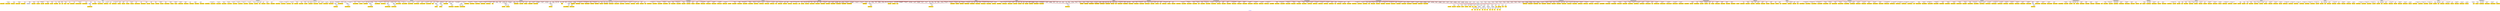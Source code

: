 digraph n0 {
fontcolor="blue"
remincross="true"
label="main graph"
n1[style="filled",color="white",fillcolor="lightgray",label="Feature1"];
n2[style="filled",color="white",fillcolor="lightgray",label="FeatureClass1"];
n3[shape="plaintext",style="filled",fillcolor="gold",label="usgsns:GNIS_ID"];
n4[shape="plaintext",style="filled",fillcolor="gold",label="usgsns:NAME"];
n5[shape="plaintext",style="filled",fillcolor="gold",label="usgsns:STATE"];
n6[shape="plaintext",style="filled",fillcolor="gold",label="usgsns:ADDRESS"];
n7[shape="plaintext",style="filled",fillcolor="gold",label="usgsns:CITY"];
n8[shape="plaintext",style="filled",fillcolor="gold",label="usgsns:ZIPCODE"];
n9[shape="plaintext",style="filled",fillcolor="gold",label="gml:id"];
n10[style="filled",color="white",fillcolor="lightgray",label="Geometry1"];
n11[shape="plaintext",style="filled",fillcolor="gold",label="wkt"];
n12[shape="plaintext",style="filled",fillcolor="gold",label="gml:id"];
n13[shape="plaintext",style="filled",fillcolor="gold",label="longitude"];
n14[shape="plaintext",style="filled",fillcolor="gold",label="latitude"];
n15[shape="plaintext",style="filled",fillcolor="gold",label="usgs:ADMIN_TYPE"];
n16[shape="plaintext",style="filled",fillcolor="gold",label="usgsns:FeatureTypeCode"];
n17[shape="plaintext",style="filled",fillcolor="gold",label="usgsns:SOURCE_ORI"];
n18[style="filled",color="white",fillcolor="lightgray",label="Concept1"];
n19[shape="plaintext",style="filled",fillcolor="gold",label="usgsns:LOADDATE"];
n20[shape="plaintext",style="filled",fillcolor="gold",label="usgsns:FeatureType"];
n21[shape="plaintext",style="filled",fillcolor="gold",label="usgsns:COUNTY_NAM"];
n22[shape="plaintext",style="filled",fillcolor="gold",label="usgsns:ELEV_IN_M"];
n23[shape="plaintext",style="filled",fillcolor="gold",label="ns:wkt"];
n24[shape="plaintext",style="filled",fillcolor="gold",label="usgsns:ADMINTYPE"];
n25[shape="plaintext",style="filled",fillcolor="gold",label="usgsns:field_7"];
n26[shape="plaintext",style="filled",fillcolor="gold",label="usgsns:field_1"];
n27[shape="plaintext",style="filled",fillcolor="gold",label="usgsns:field_2"];
n28[shape="plaintext",style="filled",fillcolor="gold",label="usgsns:field_6"];
n29[shape="plaintext",style="filled",fillcolor="gold",label="usgsns:COUNTY_NAM"];
n30[shape="plaintext",style="filled",fillcolor="gold",label="usgsns:STATE_ALPH"];
n31[shape="plaintext",style="filled",fillcolor="gold",label="usgsns:FCODE"];
n32[shape="plaintext",style="filled",fillcolor="gold",label="geosparql:wkt"];
n33[shape="plaintext",style="filled",fillcolor="gold",label="usgsns:FType"];
n34[shape="plaintext",style="filled",fillcolor="gold",label="usgsns:LENGTH"];
n35[shape="plaintext",style="filled",fillcolor="gold",label="usgsns:NAME"];
n36[shape="plaintext",style="filled",fillcolor="gold",label="usgsns:SOURCE_ORI"];
n37[shape="plaintext",style="filled",fillcolor="gold",label="srsDimension"];
n38[shape="plaintext",style="filled",fillcolor="gold",label="gml:posList"];
n39[shape="plaintext",style="filled",fillcolor="gold",label="geosparql:Geometry"];
n40[shape="plaintext",style="filled",fillcolor="gold",label="gml:id"];
n41[shape="plaintext",style="filled",fillcolor="gold",label="gml:pos"];
n42[shape="plaintext",style="filled",fillcolor="gold",label="srsDimension"];
n43[shape="plaintext",style="filled",fillcolor="gold",label="usgsns:ELEV_IN_M"];
n44[shape="plaintext",style="filled",fillcolor="gold",label="usgsns:AreaSqKM"];
n45[shape="plaintext",style="filled",fillcolor="gold",label="usgsns:Population"];
n46[shape="plaintext",style="filled",fillcolor="gold",label="geometry_2half"];
n47[shape="plaintext",style="filled",fillcolor="gold",label="geometry_1half"];
n48[shape="plaintext",style="filled",fillcolor="gold",label="geometry1"];
n49[shape="plaintext",style="filled",fillcolor="gold",label="usgsns:Comments"];
n50[shape="plaintext",style="filled",fillcolor="gold",label="usgsns:Loc_Mang"];
n51[shape="plaintext",style="filled",fillcolor="gold",label="usgsns:Mang_Name"];
n52[shape="plaintext",style="filled",fillcolor="gold",label="usgsns:Loc_Nm"];
n53[shape="plaintext",style="filled",fillcolor="gold",label="usgsns:Own_Name"];
n54[shape="plaintext",style="filled",fillcolor="gold",label="usgsns:LengthKM"];
n55[shape="plaintext",style="filled",fillcolor="gold",label="srsDimension"];
n56[shape="plaintext",style="filled",fillcolor="gold",label="srsName"];
n57[shape="plaintext",style="filled",fillcolor="gold",label="wkt2"];
n58[shape="plaintext",style="filled",fillcolor="gold",label="srsName"];
n59[style="filled",color="white",fillcolor="lightgray",label="Class7"];
n60[shape="plaintext",style="filled",fillcolor="gold",label="usgsns:AdminType"];
n61[style="filled",color="white",fillcolor="lightgray",label="Class6"];
n62[shape="plaintext",style="filled",fillcolor="gold",label="usgsns:Data_Secur"];
n63[style="filled",color="white",fillcolor="lightgray",label="Class5"];
n64[shape="plaintext",style="filled",fillcolor="gold",label="usgsns:Distributi"];
n65[style="filled",color="white",fillcolor="lightgray",label="Class4"];
n66[shape="plaintext",style="filled",fillcolor="gold",label="usgsns:FCode"];
n67[style="filled",color="white",fillcolor="lightgray",label="Class3"];
n68[shape="plaintext",style="filled",fillcolor="gold",label="usgsns:FType"];
n69[style="filled",color="white",fillcolor="lightgray",label="Class2"];
n70[shape="plaintext",style="filled",fillcolor="gold",label="usgsns:IsLandmark"];
n71[style="filled",color="white",fillcolor="lightgray",label="Class1"];
n72[shape="plaintext",style="filled",fillcolor="gold",label="usgsns:PointLocat"];
n73[style="filled",color="white",fillcolor="lightgray",label="AirportRunway1"];
n74[shape="plaintext",style="filled",fillcolor="gold",label="usgsns:FAA_Airpor"];
n75[shape="plaintext",style="filled",fillcolor="gold",label="usgsns:GNIS_ID"];
n76[shape="plaintext",style="filled",fillcolor="gold",label="gml:id"];
n77[shape="plaintext",style="filled",fillcolor="gold",label="usgsns:LoadDate"];
n78[shape="plaintext",style="filled",fillcolor="gold",label="usgsns:FCode"];
n79[shape="plaintext",style="filled",fillcolor="gold",label="usgsns:Name"];
n80[shape="plaintext",style="filled",fillcolor="gold",label="usgsns:OBJECTID"];
n81[shape="plaintext",style="filled",fillcolor="gold",label="usgsns:Permanent_"];
n82[shape="plaintext",style="filled",fillcolor="gold",label="usgsns:Runway_Wid"];
n83[shape="plaintext",style="filled",fillcolor="gold",label="usgsns:Shape_Area"];
n84[shape="plaintext",style="filled",fillcolor="gold",label="usgsns:Shape_Leng"];
n85[shape="plaintext",style="filled",fillcolor="gold",label="usgsns:Source_D_1"];
n86[shape="plaintext",style="filled",fillcolor="gold",label="usgsns:Source_Dat"];
n87[shape="plaintext",style="filled",fillcolor="gold",label="usgsns:Source_Fea"];
n88[shape="plaintext",style="filled",fillcolor="gold",label="usgsns:Source_Ori"];
n89[style="filled",color="white",fillcolor="lightgray",label="RailFeature1"];
n90[shape="plaintext",style="filled",fillcolor="gold",label="usgsns:GNIS_ID"];
n91[shape="plaintext",style="filled",fillcolor="gold",label="usgsns:LengthKM"];
n92[shape="plaintext",style="filled",fillcolor="gold",label="usgsns:Name"];
n93[shape="plaintext",style="filled",fillcolor="gold",label="usgsns:OBJECTID"];
n94[shape="plaintext",style="filled",fillcolor="gold",label="usgsns:Permanent_"];
n95[shape="plaintext",style="filled",fillcolor="gold",label="usgsns:Owner"];
n96[shape="plaintext",style="filled",fillcolor="gold",label="usgsns:Shape_Leng"];
n97[shape="plaintext",style="filled",fillcolor="gold",label="usgsns:Source_D_1"];
n98[shape="plaintext",style="filled",fillcolor="gold",label="usgsns:Source_Dat"];
n99[shape="plaintext",style="filled",fillcolor="gold",label="usgsns:Source_Fea"];
n100[shape="plaintext",style="filled",fillcolor="gold",label="usgsns:Source_Ori"];
n101[shape="plaintext",style="filled",fillcolor="gold",label="gml:id"];
n102[style="filled",color="white",fillcolor="lightgray",label="RoadSegment1"];
n103[shape="plaintext",style="filled",fillcolor="gold",label="usgsns:COUNTY_ROU"];
n104[shape="plaintext",style="filled",fillcolor="gold",label="usgsns:FEDERAL_LA"];
n105[shape="plaintext",style="filled",fillcolor="gold",label="usgsns:FULL_STREE"];
n106[shape="plaintext",style="filled",fillcolor="gold",label="usgsns:INTERSTATE"];
n107[shape="plaintext",style="filled",fillcolor="gold",label="usgsns:INTERSTA_1"];
n108[shape="plaintext",style="filled",fillcolor="gold",label="usgsns:INTERSTA_2"];
n109[shape="plaintext",style="filled",fillcolor="gold",label="usgsns:INTERSTA_3"];
n110[shape="plaintext",style="filled",fillcolor="gold",label="usgsns:MTFCC_CODE"];
n111[shape="plaintext",style="filled",fillcolor="gold",label="usgsns:OBJECTID"];
n112[shape="plaintext",style="filled",fillcolor="gold",label="usgsns:PERMANENT_"];
n113[shape="plaintext",style="filled",fillcolor="gold",label="usgsns:SHAPE_Leng"];
n114[shape="plaintext",style="filled",fillcolor="gold",label="usgsns:SOURCE_D_1"];
n115[shape="plaintext",style="filled",fillcolor="gold",label="usgsns:SOURCE_DAT"];
n116[shape="plaintext",style="filled",fillcolor="gold",label="usgsns:SOURCE_FEA"];
n117[shape="plaintext",style="filled",fillcolor="gold",label="usgsns:SOURCE_ORI"];
n118[shape="plaintext",style="filled",fillcolor="gold",label="usgsns:STATE_RO_1"];
n119[shape="plaintext",style="filled",fillcolor="gold",label="usgsns:STATE_RO_2"];
n120[shape="plaintext",style="filled",fillcolor="gold",label="usgsns:STATE_RO_3"];
n121[shape="plaintext",style="filled",fillcolor="gold",label="usgsns:STATE_ROUT"];
n122[shape="plaintext",style="filled",fillcolor="gold",label="usgsns:STCO_FIPSC"];
n123[style="filled",color="white",fillcolor="lightgray",label="Class1"];
n124[shape="plaintext",style="filled",fillcolor="gold",label="usgsns:US_ROUTE_A"];
n125[shape="plaintext",style="filled",fillcolor="gold",label="usgsns:US_ROUTE_B"];
n126[shape="plaintext",style="filled",fillcolor="gold",label="usgsns:US_ROUTE_C"];
n127[shape="plaintext",style="filled",fillcolor="gold",label="usgsns:US_ROUTE"];
n128[shape="plaintext",style="filled",fillcolor="gold",label="gml:id"];
n129[shape="plaintext",style="filled",fillcolor="gold",label="usgsns:TNMFRC"];
n130[style="filled",color="white",fillcolor="lightgray",label="TrailSegment1"];
n131[style="filled",color="white",fillcolor="lightgray",label="Class11"];
n132[shape="plaintext",style="filled",fillcolor="gold",label="usgsns:LENGTHMILE"];
n133[style="filled",color="white",fillcolor="lightgray",label="Class12"];
n134[shape="plaintext",style="filled",fillcolor="gold",label="usgsns:NAMEALTERN"];
n135[shape="plaintext",style="filled",fillcolor="gold",label="usgsns:NAME"];
n136[shape="plaintext",style="filled",fillcolor="gold",label="usgsns:OBJECTID"];
n137[style="filled",color="white",fillcolor="lightgray",label="Class13"];
n138[shape="plaintext",style="filled",fillcolor="gold",label="usgsns:PERMANENTI"];
n139[shape="plaintext",style="filled",fillcolor="gold",label="usgsns:Shape_Leng"];
n140[style="filled",color="white",fillcolor="lightgray",label="Class9"];
n141[style="filled",color="white",fillcolor="lightgray",label="Class8"];
n142[shape="plaintext",style="filled",fillcolor="gold",label="usgsns:SOURCEDA_1"];
n143[shape="plaintext",style="filled",fillcolor="gold",label="usgsns:SOURCEDATA"];
n144[shape="plaintext",style="filled",fillcolor="gold",label="usgsns:SOURCEFEAT"];
n145[shape="plaintext",style="filled",fillcolor="gold",label="usgsns:SOURCEORIG"];
n146[shape="plaintext",style="filled",fillcolor="gold",label="usgsns:TRAILNUMBE"];
n147[shape="plaintext",style="filled",fillcolor="gold",label="usgsns:TRAILNUM_1"];
n148[shape="plaintext",style="filled",fillcolor="gold",label="gml:id"];
n149[shape="plaintext",style="filled",fillcolor="gold",label="usgsns:BICYCLE"];
n150[shape="plaintext",style="filled",fillcolor="gold",label="usgsns:MOTORCYCLE"];
n151[shape="plaintext",style="filled",fillcolor="gold",label="usgsns:OHVOVER50I"];
n152[shape="plaintext",style="filled",fillcolor="gold",label="usgsns:SNOWMOBILE"];
n153[shape="plaintext",style="filled",fillcolor="gold",label="usgsns:SNOWSHOE"];
n154[style="filled",color="white",fillcolor="lightgray",label="Class10"];
n155[shape="plaintext",style="filled",fillcolor="gold",label="usgsns:ATV"];
n156[style="filled",color="white",fillcolor="lightgray",label="AirportPoint1"];
n157[shape="plaintext",style="filled",fillcolor="gold",label="usgsns:FAA_Airpor"];
n158[shape="plaintext",style="filled",fillcolor="gold",label="usgsns:GNIS_ID"];
n159[shape="plaintext",style="filled",fillcolor="gold",label="usgsns:Name"];
n160[shape="plaintext",style="filled",fillcolor="gold",label="usgsns:OBJECTID"];
n161[shape="plaintext",style="filled",fillcolor="gold",label="usgsns:Permanent_"];
n162[shape="plaintext",style="filled",fillcolor="gold",label="usgsns:Source_D_1"];
n163[shape="plaintext",style="filled",fillcolor="gold",label="usgsns:Source_Dat"];
n164[shape="plaintext",style="filled",fillcolor="gold",label="usgsns:Source_Fea"];
n165[shape="plaintext",style="filled",fillcolor="gold",label="usgsns:Source_Ori"];
n166[shape="plaintext",style="filled",fillcolor="gold",label="gml:id"];
n167[style="filled",color="white",fillcolor="lightgray",label="Struct_Point1"];
n168[shape="plaintext",style="filled",fillcolor="gold",label="usgsns:Address"];
n169[shape="plaintext",style="filled",fillcolor="gold",label="usgsns:AddressBui"];
n170[shape="plaintext",style="filled",fillcolor="gold",label="usgsns:City"];
n171[shape="plaintext",style="filled",fillcolor="gold",label="usgsns:Complex_ID"];
n172[shape="plaintext",style="filled",fillcolor="gold",label="usgsns:Foot_ID"];
n173[shape="plaintext",style="filled",fillcolor="gold",label="usgsns:GNIS_ID"];
n174[shape="plaintext",style="filled",fillcolor="gold",label="usgsns:Name"];
n175[shape="plaintext",style="filled",fillcolor="gold",label="usgsns:OBJECTID"];
n176[shape="plaintext",style="filled",fillcolor="gold",label="usgsns:Permanent_"];
n177[shape="plaintext",style="filled",fillcolor="gold",label="usgsns:Source_D_1"];
n178[shape="plaintext",style="filled",fillcolor="gold",label="usgsns:Source_Dat"];
n179[shape="plaintext",style="filled",fillcolor="gold",label="usgsns:Source_Fea"];
n180[shape="plaintext",style="filled",fillcolor="gold",label="usgsns:Source_Ori"];
n181[shape="plaintext",style="filled",fillcolor="gold",label="usgsns:State"];
n182[shape="plaintext",style="filled",fillcolor="gold",label="usgsns:Zipcode"];
n183[shape="plaintext",style="filled",fillcolor="gold",label="gml:id"];
n184[shape="plaintext",style="filled",fillcolor="gold",label="usgsns:Source_Dat"];
n185[shape="plaintext",style="filled",fillcolor="gold",label="gml:id"];
n186[style="filled",color="white",fillcolor="lightgray",label="Class14"];
n187[shape="plaintext",style="filled",fillcolor="gold",label="usgsns:GLOBALID"];
n188[style="filled",color="white",fillcolor="lightgray",label="Class15"];
n189[shape="plaintext",style="filled",fillcolor="gold",label="usgsns:MOTORIZEDW"];
n190[shape="plaintext",style="filled",fillcolor="gold",label="usgsns:NONMOTORIZ"];
n191[shape="plaintext",style="filled",fillcolor="gold",label="usgsns:SNOWSHOE"];
n192[shape="plaintext",style="filled",fillcolor="gold",label="usgsns:ATV"];
n193[style="filled",color="white",fillcolor="lightgray",label="NHDArea1"];
n194[shape="plaintext",style="filled",fillcolor="gold",label="usgsns:AreaSqKm"];
n195[shape="plaintext",style="filled",fillcolor="gold",label="usgsns:FDate"];
n196[shape="plaintext",style="filled",fillcolor="gold",label="usgsns:GNIS_ID"];
n197[shape="plaintext",style="filled",fillcolor="gold",label="usgsns:GNIS_Name"];
n198[shape="plaintext",style="filled",fillcolor="gold",label="usgsns:NHDPlusID"];
n199[shape="plaintext",style="filled",fillcolor="gold",label="usgsns:Permanent_"];
n200[shape="plaintext",style="filled",fillcolor="gold",label="usgsns:Shape_Area"];
n201[shape="plaintext",style="filled",fillcolor="gold",label="usgsns:Shape_Leng"];
n202[shape="plaintext",style="filled",fillcolor="gold",label="usgsns:Visibility"];
n203[shape="plaintext",style="filled",fillcolor="gold",label="usgsns:VPUID"];
n204[shape="plaintext",style="filled",fillcolor="gold",label="gml:id"];
n205[style="filled",color="white",fillcolor="lightgray",label="NHDFlowline1"];
n206[shape="plaintext",style="filled",fillcolor="gold",label="usgsns:FDate"];
n207[shape="plaintext",style="filled",fillcolor="gold",label="usgsns:GNIS_ID"];
n208[shape="plaintext",style="filled",fillcolor="gold",label="usgsns:GNIS_Name"];
n209[shape="plaintext",style="filled",fillcolor="gold",label="usgsns:InNetwork"];
n210[shape="plaintext",style="filled",fillcolor="gold",label="usgsns:LengthKM"];
n211[shape="plaintext",style="filled",fillcolor="gold",label="usgsns:MainPath"];
n212[shape="plaintext",style="filled",fillcolor="gold",label="usgsns:NHDPlusID"];
n213[shape="plaintext",style="filled",fillcolor="gold",label="usgsns:Permanent_"];
n214[shape="plaintext",style="filled",fillcolor="gold",label="usgsns:ReachCode"];
n215[shape="plaintext",style="filled",fillcolor="gold",label="usgsns:Shape_Leng"];
n216[shape="plaintext",style="filled",fillcolor="gold",label="usgsns:Visibility"];
n217[shape="plaintext",style="filled",fillcolor="gold",label="usgsns:VPUID"];
n218[shape="plaintext",style="filled",fillcolor="gold",label="usgsns:WBArea_Per"];
n219[shape="plaintext",style="filled",fillcolor="gold",label="gml:id"];
n220[style="filled",color="white",fillcolor="lightgray",label="NHDLine1"];
n221[shape="plaintext",style="filled",fillcolor="gold",label="usgsns:FDate"];
n222[shape="plaintext",style="filled",fillcolor="gold",label="usgsns:GNIS_ID"];
n223[shape="plaintext",style="filled",fillcolor="gold",label="usgsns:GNIS_Name"];
n224[shape="plaintext",style="filled",fillcolor="gold",label="usgsns:LengthKM"];
n225[shape="plaintext",style="filled",fillcolor="gold",label="usgsns:NHDPlusID"];
n226[shape="plaintext",style="filled",fillcolor="gold",label="usgsns:Permanent_"];
n227[shape="plaintext",style="filled",fillcolor="gold",label="usgsns:Shape_Leng"];
n228[shape="plaintext",style="filled",fillcolor="gold",label="usgsns:Visibility"];
n229[shape="plaintext",style="filled",fillcolor="gold",label="usgsns:VPUID"];
n230[shape="plaintext",style="filled",fillcolor="gold",label="gml:id"];
n231[style="filled",color="white",fillcolor="lightgray",label="NHDPlusBurnLineEvent1"];
n232[shape="plaintext",style="filled",fillcolor="gold",label="usgsns:Burn"];
n233[shape="plaintext",style="filled",fillcolor="gold",label="usgsns:BurnLenKm"];
n234[shape="plaintext",style="filled",fillcolor="gold",label="usgsns:FromMeas"];
n235[shape="plaintext",style="filled",fillcolor="gold",label="usgsns:GridCode"];
n236[shape="plaintext",style="filled",fillcolor="gold",label="usgsns:NHDPlusID"];
n237[shape="plaintext",style="filled",fillcolor="gold",label="usgsns:ReachCode"];
n238[shape="plaintext",style="filled",fillcolor="gold",label="usgsns:RPUID"];
n239[shape="plaintext",style="filled",fillcolor="gold",label="usgsns:SHAPE_Leng"];
n240[shape="plaintext",style="filled",fillcolor="gold",label="usgsns:ToMeas"];
n241[shape="plaintext",style="filled",fillcolor="gold",label="usgsns:VPUID"];
n242[shape="plaintext",style="filled",fillcolor="gold",label="gml:id"];
n243[style="filled",color="white",fillcolor="lightgray",label="NHDPlusBurnWaterbody1"];
n244[shape="plaintext",style="filled",fillcolor="gold",label="usgsns:Burn"];
n245[shape="plaintext",style="filled",fillcolor="gold",label="usgsns:NHDPlusID"];
n246[shape="plaintext",style="filled",fillcolor="gold",label="usgsns:OnOffNet"];
n247[shape="plaintext",style="filled",fillcolor="gold",label="usgsns:PurpCode"];
n248[shape="plaintext",style="filled",fillcolor="gold",label="usgsns:SHAPE_Area"];
n249[shape="plaintext",style="filled",fillcolor="gold",label="usgsns:SHAPE_Leng"];
n250[shape="plaintext",style="filled",fillcolor="gold",label="usgsns:SourceFC"];
n251[shape="plaintext",style="filled",fillcolor="gold",label="usgsns:VPUID"];
n252[shape="plaintext",style="filled",fillcolor="gold",label="gml:id"];
n253[style="filled",color="white",fillcolor="lightgray",label="NHDPlusCatchment1"];
n254[shape="plaintext",style="filled",fillcolor="gold",label="usgsns:AreaSqKm"];
n255[shape="plaintext",style="filled",fillcolor="gold",label="usgsns:GridCode"];
n256[shape="plaintext",style="filled",fillcolor="gold",label="usgsns:NHDPlusID"];
n257[shape="plaintext",style="filled",fillcolor="gold",label="usgsns:SHAPE_Area"];
n258[shape="plaintext",style="filled",fillcolor="gold",label="usgsns:SHAPE_Leng"];
n259[shape="plaintext",style="filled",fillcolor="gold",label="usgsns:SourceFC"];
n260[shape="plaintext",style="filled",fillcolor="gold",label="usgsns:VPUID"];
n261[shape="plaintext",style="filled",fillcolor="gold",label="gml:id"];
n262[style="filled",color="white",fillcolor="lightgray",label="NHDPlusSink1"];
n263[shape="plaintext",style="filled",fillcolor="gold",label="usgsns:Burn"];
n264[shape="plaintext",style="filled",fillcolor="gold",label="usgsns:Catchment"];
n265[shape="plaintext",style="filled",fillcolor="gold",label="usgsns:FeatureID"];
n266[shape="plaintext",style="filled",fillcolor="gold",label="usgsns:GridCode"];
n267[shape="plaintext",style="filled",fillcolor="gold",label="usgsns:NHDPlusID"];
n268[shape="plaintext",style="filled",fillcolor="gold",label="usgsns:PurpCode"];
n269[shape="plaintext",style="filled",fillcolor="gold",label="usgsns:RPUID"];
n270[shape="plaintext",style="filled",fillcolor="gold",label="usgsns:SourceFC"];
n271[shape="plaintext",style="filled",fillcolor="gold",label="usgsns:VPUID"];
n272[shape="plaintext",style="filled",fillcolor="gold",label="gml:id"];
n273[style="filled",color="white",fillcolor="lightgray",label="NHDPlusWall1"];
n274[shape="plaintext",style="filled",fillcolor="gold",label="usgsns:Burn"];
n275[shape="plaintext",style="filled",fillcolor="gold",label="usgsns:NHDPlusID"];
n276[shape="plaintext",style="filled",fillcolor="gold",label="usgsns:SHAPE_Leng"];
n277[shape="plaintext",style="filled",fillcolor="gold",label="usgsns:VPUID"];
n278[shape="plaintext",style="filled",fillcolor="gold",label="usgsns:WallSource"];
n279[shape="plaintext",style="filled",fillcolor="gold",label="gml:id"];
n280[style="filled",color="white",fillcolor="lightgray",label="NHDPoint1"];
n281[shape="plaintext",style="filled",fillcolor="gold",label="usgsns:FDate"];
n282[shape="plaintext",style="filled",fillcolor="gold",label="usgsns:GNIS_ID"];
n283[shape="plaintext",style="filled",fillcolor="gold",label="usgsns:GNIS_Name"];
n284[shape="plaintext",style="filled",fillcolor="gold",label="usgsns:NHDPlusID"];
n285[shape="plaintext",style="filled",fillcolor="gold",label="usgsns:Permanent_"];
n286[shape="plaintext",style="filled",fillcolor="gold",label="usgsns:ReachCode"];
n287[shape="plaintext",style="filled",fillcolor="gold",label="usgsns:VPUID"];
n288[shape="plaintext",style="filled",fillcolor="gold",label="gml:id"];
n289[style="filled",color="white",fillcolor="lightgray",label="NHDWaterbody1"];
n290[shape="plaintext",style="filled",fillcolor="gold",label="usgsns:AreaSqKm"];
n291[shape="plaintext",style="filled",fillcolor="gold",label="usgsns:FDate"];
n292[shape="plaintext",style="filled",fillcolor="gold",label="usgsns:GNIS_ID"];
n293[shape="plaintext",style="filled",fillcolor="gold",label="usgsns:GNIS_Name"];
n294[shape="plaintext",style="filled",fillcolor="gold",label="usgsns:NHDPlusID"];
n295[shape="plaintext",style="filled",fillcolor="gold",label="usgsns:Permanent_"];
n296[shape="plaintext",style="filled",fillcolor="gold",label="usgsns:ReachCode"];
n297[shape="plaintext",style="filled",fillcolor="gold",label="usgsns:Shape_Area"];
n298[shape="plaintext",style="filled",fillcolor="gold",label="usgsns:Shape_Leng"];
n299[shape="plaintext",style="filled",fillcolor="gold",label="usgsns:Visibility"];
n300[shape="plaintext",style="filled",fillcolor="gold",label="usgsns:VPUID"];
n301[shape="plaintext",style="filled",fillcolor="gold",label="gml:id"];
n302[style="filled",color="white",fillcolor="lightgray",label="WBDHU101"];
n303[shape="plaintext",style="filled",fillcolor="gold",label="usgsns:AreaAcres"];
n304[shape="plaintext",style="filled",fillcolor="gold",label="usgsns:AreaSqKm"];
n305[shape="plaintext",style="filled",fillcolor="gold",label="usgsns:HUMod"];
n306[shape="plaintext",style="filled",fillcolor="gold",label="usgsns:HUType"];
n307[shape="plaintext",style="filled",fillcolor="gold",label="usgsns:HUC10"];
n308[shape="plaintext",style="filled",fillcolor="gold",label="usgsns:LoadDate"];
n309[shape="plaintext",style="filled",fillcolor="gold",label="usgsns:MetaSource"];
n310[shape="plaintext",style="filled",fillcolor="gold",label="usgsns:Name"];
n311[shape="plaintext",style="filled",fillcolor="gold",label="usgsns:SourceData"];
n312[shape="plaintext",style="filled",fillcolor="gold",label="usgsns:SourceFeat"];
n313[shape="plaintext",style="filled",fillcolor="gold",label="usgsns:SourceOrig"];
n314[shape="plaintext",style="filled",fillcolor="gold",label="usgsns:States"];
n315[shape="plaintext",style="filled",fillcolor="gold",label="usgsns:TNMID"];
n316[shape="plaintext",style="filled",fillcolor="gold",label="gml:id"];
n317[style="filled",color="white",fillcolor="lightgray",label="WBDHU121"];
n318[shape="plaintext",style="filled",fillcolor="gold",label="usgsns:AreaAcres"];
n319[shape="plaintext",style="filled",fillcolor="gold",label="usgsns:AreaSqKm"];
n320[shape="plaintext",style="filled",fillcolor="gold",label="usgsns:HUType"];
n321[shape="plaintext",style="filled",fillcolor="gold",label="usgsns:HUC12"];
n322[shape="plaintext",style="filled",fillcolor="gold",label="usgsns:LoadDate"];
n323[shape="plaintext",style="filled",fillcolor="gold",label="usgsns:MetaSource"];
n324[shape="plaintext",style="filled",fillcolor="gold",label="usgsns:Name"];
n325[shape="plaintext",style="filled",fillcolor="gold",label="usgsns:SourceData"];
n326[shape="plaintext",style="filled",fillcolor="gold",label="usgsns:SourceFeat"];
n327[shape="plaintext",style="filled",fillcolor="gold",label="usgsns:SourceOrig"];
n328[shape="plaintext",style="filled",fillcolor="gold",label="usgsns:States"];
n329[shape="plaintext",style="filled",fillcolor="gold",label="usgsns:TNMID"];
n330[shape="plaintext",style="filled",fillcolor="gold",label="usgsns:ToHUC"];
n331[shape="plaintext",style="filled",fillcolor="gold",label="gml:id"];
n332[style="filled",color="white",fillcolor="lightgray",label="WBDHU41"];
n333[shape="plaintext",style="filled",fillcolor="gold",label="usgsns:AreaAcres"];
n334[shape="plaintext",style="filled",fillcolor="gold",label="usgsns:AreaSqKm"];
n335[shape="plaintext",style="filled",fillcolor="gold",label="usgsns:HUC4"];
n336[shape="plaintext",style="filled",fillcolor="gold",label="usgsns:LoadDate"];
n337[shape="plaintext",style="filled",fillcolor="gold",label="usgsns:MetaSource"];
n338[shape="plaintext",style="filled",fillcolor="gold",label="usgsns:Name"];
n339[shape="plaintext",style="filled",fillcolor="gold",label="usgsns:SourceData"];
n340[shape="plaintext",style="filled",fillcolor="gold",label="usgsns:SourceFeat"];
n341[shape="plaintext",style="filled",fillcolor="gold",label="usgsns:SourceOrig"];
n342[shape="plaintext",style="filled",fillcolor="gold",label="usgsns:States"];
n343[shape="plaintext",style="filled",fillcolor="gold",label="usgsns:TNMID"];
n344[shape="plaintext",style="filled",fillcolor="gold",label="gml:id"];
n345[style="filled",color="white",fillcolor="lightgray",label="WBDHU61"];
n346[shape="plaintext",style="filled",fillcolor="gold",label="usgsns:AreaAcres"];
n347[shape="plaintext",style="filled",fillcolor="gold",label="usgsns:AreaSqKm"];
n348[shape="plaintext",style="filled",fillcolor="gold",label="usgsns:HUC6"];
n349[shape="plaintext",style="filled",fillcolor="gold",label="usgsns:LoadDate"];
n350[shape="plaintext",style="filled",fillcolor="gold",label="usgsns:MetaSource"];
n351[shape="plaintext",style="filled",fillcolor="gold",label="usgsns:Name"];
n352[shape="plaintext",style="filled",fillcolor="gold",label="usgsns:SourceData"];
n353[shape="plaintext",style="filled",fillcolor="gold",label="usgsns:SourceFeat"];
n354[shape="plaintext",style="filled",fillcolor="gold",label="usgsns:SourceOrig"];
n355[shape="plaintext",style="filled",fillcolor="gold",label="usgsns:States"];
n356[shape="plaintext",style="filled",fillcolor="gold",label="usgsns:TNMID"];
n357[shape="plaintext",style="filled",fillcolor="gold",label="gml:id"];
n358[style="filled",color="white",fillcolor="lightgray",label="WBDHU81"];
n359[shape="plaintext",style="filled",fillcolor="gold",label="usgsns:AreaAcres"];
n360[shape="plaintext",style="filled",fillcolor="gold",label="usgsns:AreaSqKm"];
n361[shape="plaintext",style="filled",fillcolor="gold",label="usgsns:HUC8"];
n362[shape="plaintext",style="filled",fillcolor="gold",label="usgsns:LoadDate"];
n363[shape="plaintext",style="filled",fillcolor="gold",label="usgsns:MetaSource"];
n364[shape="plaintext",style="filled",fillcolor="gold",label="usgsns:Name"];
n365[shape="plaintext",style="filled",fillcolor="gold",label="usgsns:SourceData"];
n366[shape="plaintext",style="filled",fillcolor="gold",label="usgsns:SourceFeat"];
n367[shape="plaintext",style="filled",fillcolor="gold",label="usgsns:SourceOrig"];
n368[shape="plaintext",style="filled",fillcolor="gold",label="usgsns:States"];
n369[shape="plaintext",style="filled",fillcolor="gold",label="usgsns:TNMID"];
n370[shape="plaintext",style="filled",fillcolor="gold",label="gml:id"];
n371[style="filled",color="white",fillcolor="lightgray",label="WBDLine1"];
n372[shape="plaintext",style="filled",fillcolor="gold",label="usgsns:LineSource"];
n373[shape="plaintext",style="filled",fillcolor="gold",label="usgsns:LoadDate"];
n374[shape="plaintext",style="filled",fillcolor="gold",label="usgsns:TNMID"];
n375[shape="plaintext",style="filled",fillcolor="gold",label="gml:id"];
n376[style="filled",color="white",fillcolor="lightgray",label="NHDPlusLandSea1"];
n377[shape="plaintext",style="filled",fillcolor="gold",label="usgsns:Land"];
n378[shape="plaintext",style="filled",fillcolor="gold",label="usgsns:NHDPlusID"];
n379[shape="plaintext",style="filled",fillcolor="gold",label="usgsns:SHAPE_Area"];
n380[shape="plaintext",style="filled",fillcolor="gold",label="usgsns:SHAPE_Leng"];
n381[shape="plaintext",style="filled",fillcolor="gold",label="usgsns:VPUID"];
n382[shape="plaintext",style="filled",fillcolor="gold",label="gml:id"];
n383[style="filled",color="white",fillcolor="lightgray",label="Geometry2"];
n384[style="filled",color="white",fillcolor="lightgray",label="Geometry4"];
n385[style="filled",color="white",fillcolor="lightgray",label="Geometry3"];
n386[style="filled",color="white",fillcolor="lightgray",label="Geometry5"];
n387[shape="plaintext",style="filled",fillcolor="gold",label="uri4"];
n388[shape="plaintext",style="filled",fillcolor="gold",label="gml4"];
n389[shape="plaintext",style="filled",fillcolor="gold",label="wkt4"];
n390[shape="plaintext",style="filled",fillcolor="gold",label="uri3"];
n391[shape="plaintext",style="filled",fillcolor="gold",label="gml3"];
n392[shape="plaintext",style="filled",fillcolor="gold",label="wkt3"];
n393[shape="plaintext",style="filled",fillcolor="gold",label="uri2"];
n394[shape="plaintext",style="filled",fillcolor="gold",label="gml2"];
n395[shape="plaintext",style="filled",fillcolor="gold",label="wkt2"];
n396[shape="plaintext",style="filled",fillcolor="gold",label="uri1"];
n397[shape="plaintext",style="filled",fillcolor="gold",label="gml1"];
n398[shape="plaintext",style="filled",fillcolor="gold",label="wkt1"];
n399[style="filled",color="white",fillcolor="lightgray",label="GU_CountyOrEquivalent1"];
n400[shape="plaintext",style="filled",fillcolor="gold",label="usgsns:AreaSqKM"];
n401[shape="plaintext",style="filled",fillcolor="gold",label="usgsns:County_FIP"];
n402[shape="plaintext",style="filled",fillcolor="gold",label="usgsns:County_Nam"];
n403[shape="plaintext",style="filled",fillcolor="gold",label="usgsns:GNIS_ID"];
n404[shape="plaintext",style="filled",fillcolor="gold",label="usgsns:LoadDate"];
n405[shape="plaintext",style="filled",fillcolor="gold",label="usgsns:OBJECTID"];
n406[shape="plaintext",style="filled",fillcolor="gold",label="usgsns:Permanent_"];
n407[shape="plaintext",style="filled",fillcolor="gold",label="usgsns:Population"];
n408[shape="plaintext",style="filled",fillcolor="gold",label="usgsns:Shape_Area"];
n409[shape="plaintext",style="filled",fillcolor="gold",label="usgsns:Shape_Leng"];
n410[shape="plaintext",style="filled",fillcolor="gold",label="usgsns:Source_D_1"];
n411[shape="plaintext",style="filled",fillcolor="gold",label="usgsns:Source_Dat"];
n412[shape="plaintext",style="filled",fillcolor="gold",label="usgsns:Source_Fea"];
n413[shape="plaintext",style="filled",fillcolor="gold",label="usgsns:Source_Ori"];
n414[shape="plaintext",style="filled",fillcolor="gold",label="usgsns:State_FIPS"];
n415[shape="plaintext",style="filled",fillcolor="gold",label="usgsns:State_Name"];
n416[shape="plaintext",style="filled",fillcolor="gold",label="usgsns:StCo_FIPSC"];
n417[shape="plaintext",style="filled",fillcolor="gold",label="gml:id"];
n418[style="filled",color="white",fillcolor="lightgray",label="GU_IncorporatedPlace1"];
n419[shape="plaintext",style="filled",fillcolor="gold",label="usgsns:AreaSqKM"];
n420[shape="plaintext",style="filled",fillcolor="gold",label="usgsns:GNIS_ID"];
n421[shape="plaintext",style="filled",fillcolor="gold",label="usgsns:LoadDate"];
n422[shape="plaintext",style="filled",fillcolor="gold",label="usgsns:OBJECTID"];
n423[shape="plaintext",style="filled",fillcolor="gold",label="usgsns:Permanent_"];
n424[shape="plaintext",style="filled",fillcolor="gold",label="usgsns:Place_FIPS"];
n425[shape="plaintext",style="filled",fillcolor="gold",label="usgsns:Place_Name"];
n426[shape="plaintext",style="filled",fillcolor="gold",label="usgsns:Population"];
n427[shape="plaintext",style="filled",fillcolor="gold",label="usgsns:Shape_Area"];
n428[shape="plaintext",style="filled",fillcolor="gold",label="usgsns:Shape_Leng"];
n429[shape="plaintext",style="filled",fillcolor="gold",label="usgsns:Source_D_1"];
n430[shape="plaintext",style="filled",fillcolor="gold",label="usgsns:Source_Dat"];
n431[shape="plaintext",style="filled",fillcolor="gold",label="usgsns:Source_Fea"];
n432[shape="plaintext",style="filled",fillcolor="gold",label="usgsns:Source_Ori"];
n433[shape="plaintext",style="filled",fillcolor="gold",label="usgsns:State_Name"];
n434[shape="plaintext",style="filled",fillcolor="gold",label="gml:id"];
n435[style="filled",color="white",fillcolor="lightgray",label="GU_MinorCivilDivision1"];
n436[shape="plaintext",style="filled",fillcolor="gold",label="usgsns:AreaSqKM"];
n437[shape="plaintext",style="filled",fillcolor="gold",label="usgsns:GNIS_ID"];
n438[shape="plaintext",style="filled",fillcolor="gold",label="usgsns:LoadDate"];
n439[shape="plaintext",style="filled",fillcolor="gold",label="usgsns:MinorCivil"];
n440[shape="plaintext",style="filled",fillcolor="gold",label="usgsns:MinorCiv_1"];
n441[shape="plaintext",style="filled",fillcolor="gold",label="usgsns:OBJECTID"];
n442[shape="plaintext",style="filled",fillcolor="gold",label="usgsns:Permanent_"];
n443[shape="plaintext",style="filled",fillcolor="gold",label="usgsns:Shape_Area"];
n444[shape="plaintext",style="filled",fillcolor="gold",label="usgsns:Shape_Leng"];
n445[shape="plaintext",style="filled",fillcolor="gold",label="usgsns:Source_D_1"];
n446[shape="plaintext",style="filled",fillcolor="gold",label="usgsns:Source_Dat"];
n447[shape="plaintext",style="filled",fillcolor="gold",label="usgsns:Source_Fea"];
n448[shape="plaintext",style="filled",fillcolor="gold",label="usgsns:Source_Ori"];
n449[shape="plaintext",style="filled",fillcolor="gold",label="usgsns:State_Name"];
n450[shape="plaintext",style="filled",fillcolor="gold",label="gml:id"];
n451[style="filled",color="white",fillcolor="lightgray",label="GU_Jurisdictional1"];
n452[shape="plaintext",style="filled",fillcolor="gold",label="usgsns:AreaSqKM"];
n453[shape="plaintext",style="filled",fillcolor="gold",label="usgsns:Designatio"];
n454[shape="plaintext",style="filled",fillcolor="gold",label="usgsns:GNIS_ID"];
n455[shape="plaintext",style="filled",fillcolor="gold",label="usgsns:LoadDate"];
n456[shape="plaintext",style="filled",fillcolor="gold",label="usgsns:Name"];
n457[shape="plaintext",style="filled",fillcolor="gold",label="usgsns:OBJECTID"];
n458[shape="plaintext",style="filled",fillcolor="gold",label="usgsns:Permanent_"];
n459[shape="plaintext",style="filled",fillcolor="gold",label="usgsns:Shape_Area"];
n460[shape="plaintext",style="filled",fillcolor="gold",label="usgsns:Shape_Leng"];
n461[shape="plaintext",style="filled",fillcolor="gold",label="usgsns:Source_D_1"];
n462[shape="plaintext",style="filled",fillcolor="gold",label="usgsns:Source_Dat"];
n463[shape="plaintext",style="filled",fillcolor="gold",label="usgsns:Source_Fea"];
n464[shape="plaintext",style="filled",fillcolor="gold",label="usgsns:Source_Ori"];
n465[shape="plaintext",style="filled",fillcolor="gold",label="usgsns:State_FIPS"];
n466[shape="plaintext",style="filled",fillcolor="gold",label="usgsns:State_Name"];
n467[shape="plaintext",style="filled",fillcolor="gold",label="gml:id"];
n468[style="filled",color="white",fillcolor="lightgray",label="GU_Reserve1"];
n469[shape="plaintext",style="filled",fillcolor="gold",label="usgsns:AreaSqKM"];
n470[shape="plaintext",style="filled",fillcolor="gold",label="usgsns:GNIS_ID"];
n471[shape="plaintext",style="filled",fillcolor="gold",label="usgsns:LoadDate"];
n472[shape="plaintext",style="filled",fillcolor="gold",label="usgsns:Name"];
n473[shape="plaintext",style="filled",fillcolor="gold",label="usgsns:OBJECTID"];
n474[shape="plaintext",style="filled",fillcolor="gold",label="usgsns:Permanent_"];
n475[shape="plaintext",style="filled",fillcolor="gold",label="usgsns:Shape_Area"];
n476[shape="plaintext",style="filled",fillcolor="gold",label="usgsns:Shape_Leng"];
n477[shape="plaintext",style="filled",fillcolor="gold",label="usgsns:Source_D_1"];
n478[shape="plaintext",style="filled",fillcolor="gold",label="usgsns:Source_Dat"];
n479[shape="plaintext",style="filled",fillcolor="gold",label="usgsns:Source_Fea"];
n480[shape="plaintext",style="filled",fillcolor="gold",label="usgsns:Source_Ori"];
n481[shape="plaintext",style="filled",fillcolor="gold",label="gml:id"];
n482[style="filled",color="white",fillcolor="lightgray",label="GU_StateOrTerritory1"];
n483[shape="plaintext",style="filled",fillcolor="gold",label="usgsns:AreaSqKM"];
n484[shape="plaintext",style="filled",fillcolor="gold",label="usgsns:GNIS_ID"];
n485[shape="plaintext",style="filled",fillcolor="gold",label="usgsns:LoadDate"];
n486[shape="plaintext",style="filled",fillcolor="gold",label="usgsns:OBJECTID"];
n487[shape="plaintext",style="filled",fillcolor="gold",label="usgsns:Permanent_"];
n488[shape="plaintext",style="filled",fillcolor="gold",label="usgsns:Population"];
n489[shape="plaintext",style="filled",fillcolor="gold",label="usgsns:Shape_Area"];
n490[shape="plaintext",style="filled",fillcolor="gold",label="usgsns:Shape_Leng"];
n491[shape="plaintext",style="filled",fillcolor="gold",label="usgsns:Source_D_1"];
n492[shape="plaintext",style="filled",fillcolor="gold",label="usgsns:Source_Dat"];
n493[shape="plaintext",style="filled",fillcolor="gold",label="usgsns:Source_Fea"];
n494[shape="plaintext",style="filled",fillcolor="gold",label="usgsns:Source_Ori"];
n495[shape="plaintext",style="filled",fillcolor="gold",label="usgsns:State_FIPS"];
n496[shape="plaintext",style="filled",fillcolor="gold",label="usgsns:State_Name"];
n497[shape="plaintext",style="filled",fillcolor="gold",label="gml:id"];
n498[style="filled",color="white",fillcolor="lightgray",label="Concise_Feature1"];
n499[shape="plaintext",style="filled",fillcolor="gold",label="usgsns:COUNTY_NAM"];
n500[shape="plaintext",style="filled",fillcolor="gold",label="usgsns:COUNTY_NUM"];
n501[shape="plaintext",style="filled",fillcolor="gold",label="usgsns:DATE_CREAT"];
n502[shape="plaintext",style="filled",fillcolor="gold",label="usgsns:DATE_EDITE"];
n503[shape="plaintext",style="filled",fillcolor="gold",label="usgsns:ELEV_IN_FT"];
n504[shape="plaintext",style="filled",fillcolor="gold",label="usgsns:ELEV_IN_M"];
n505[shape="plaintext",style="filled",fillcolor="gold",label="usgsns:FEATURE_ID"];
n506[shape="plaintext",style="filled",fillcolor="gold",label="usgsns:FEATURE_NA"];
n507[shape="plaintext",style="filled",fillcolor="gold",label="usgsns:MAP_NAME"];
n508[shape="plaintext",style="filled",fillcolor="gold",label="usgsns:PRIM_LAT_D"];
n509[shape="plaintext",style="filled",fillcolor="gold",label="usgsns:PRIMARY_LA"];
n510[shape="plaintext",style="filled",fillcolor="gold",label="usgsns:PRIM_LON_1"];
n511[shape="plaintext",style="filled",fillcolor="gold",label="usgsns:PRIM_LONG_"];
n512[shape="plaintext",style="filled",fillcolor="gold",label="usgsns:SOURCE_L_1"];
n513[shape="plaintext",style="filled",fillcolor="gold",label="usgsns:SOURCE_LAT"];
n514[shape="plaintext",style="filled",fillcolor="gold",label="usgsns:SOURCE_L_2"];
n515[shape="plaintext",style="filled",fillcolor="gold",label="usgsns:SOURCE_LON"];
n516[shape="plaintext",style="filled",fillcolor="gold",label="usgsns:STATE_ALPH"];
n517[shape="plaintext",style="filled",fillcolor="gold",label="usgsns:STATE_NUME"];
n518[shape="plaintext",style="filled",fillcolor="gold",label="gml:id"];
n519[style="filled",color="white",fillcolor="lightgray",label="State_and_County_Code1"];
n520[shape="plaintext",style="filled",fillcolor="gold",label="usgsns:CENSUS_COD"];
n521[shape="plaintext",style="filled",fillcolor="gold",label="usgsns:COUNTY_NAM"];
n522[shape="plaintext",style="filled",fillcolor="gold",label="usgsns:COUNTY_NUM"];
n523[shape="plaintext",style="filled",fillcolor="gold",label="usgsns:COUNTY_SEQ"];
n524[shape="plaintext",style="filled",fillcolor="gold",label="usgsns:DATE_CREAT"];
n525[shape="plaintext",style="filled",fillcolor="gold",label="usgsns:DATE_EDITE"];
n526[shape="plaintext",style="filled",fillcolor="gold",label="usgsns:FEATURE_ID"];
n527[shape="plaintext",style="filled",fillcolor="gold",label="usgsns:FEATURE_NA"];
n528[shape="plaintext",style="filled",fillcolor="gold",label="usgsns:GSA_CODE"];
n529[shape="plaintext",style="filled",fillcolor="gold",label="usgsns:OPM_CODE"];
n530[shape="plaintext",style="filled",fillcolor="gold",label="usgsns:PRIMARY_LA"];
n531[shape="plaintext",style="filled",fillcolor="gold",label="usgsns:PRIMARY_LO"];
n532[shape="plaintext",style="filled",fillcolor="gold",label="usgsns:STATE_ALPH"];
n533[shape="plaintext",style="filled",fillcolor="gold",label="usgsns:STATE_NUME"];
n534[shape="plaintext",style="filled",fillcolor="gold",label="gml:id"];
n1 -> n2[color="brown",fontcolor="black",label="hasClass\nw=1.0"]
n1 -> n3[color="brown",fontcolor="black",label="hasID\nw=1.0"]
n1 -> n4[color="brown",fontcolor="black",label="hasOfficialName\nw=1.0"]
n1 -> n5[color="brown",fontcolor="black",label="hasState\nw=1.0"]
n1 -> n6[color="brown",fontcolor="black",label="address\nw=1.0"]
n1 -> n7[color="brown",fontcolor="black",label="city\nw=1.0"]
n1 -> n8[color="brown",fontcolor="black",label="zipCode\nw=1.0"]
n1 -> n9[color="brown",fontcolor="black",label="identifier\nw=1.0"]
n1 -> n10[color="brown",fontcolor="black",label="hasGeometry\nw=-10.0"]
n10 -> n11[color="brown",fontcolor="black",label="asWKT\nw=1.0"]
n1 -> n12[color="brown",fontcolor="black",label="classLink\nw=1.0"]
n1 -> n13[color="brown",fontcolor="black",label="lat\nw=1.0"]
n1 -> n14[color="brown",fontcolor="black",label="long\nw=1.0"]
n1 -> n15[color="brown",fontcolor="black",label="administrator\nw=1.0"]
n1 -> n16[color="brown",fontcolor="black",label="purpose\nw=1.0"]
n1 -> n17[color="brown",fontcolor="black",label="creator\nw=1.0"]
n1 -> n18[color="brown",fontcolor="black",label="subject\nw=1.0"]
n1 -> n19[color="brown",fontcolor="black",label="dateSubmitted\nw=1.0"]
n18 -> n20[color="brown",fontcolor="black",label="label\nw=1.0"]
n1 -> n21[color="brown",fontcolor="black",label="hasCounty\nw=1.0"]
n1 -> n22[color="brown",fontcolor="black",label="dateLastUpdated\nw=1.0"]
n1 -> n23[color="brown",fontcolor="black",label="asWKT\nw=1.0"]
n1 -> n24[color="brown",fontcolor="black",label="administrativeDistrict\nw=1.0"]
n1 -> n25[color="brown",fontcolor="black",label="hasClass\nw=1.0"]
n1 -> n26[color="brown",fontcolor="black",label="identifier\nw=1.0"]
n1 -> n27[color="brown",fontcolor="black",label="title\nw=1.0"]
n1 -> n28[color="brown",fontcolor="black",label="featureCode\nw=1.0"]
n1 -> n29[color="brown",fontcolor="black",label="county\nw=1.0"]
n1 -> n30[color="brown",fontcolor="black",label="state\nw=1.0"]
n1 -> n31[color="brown",fontcolor="black",label="category\nw=1.0"]
n10 -> n32[color="brown",fontcolor="black",label="label\nw=1.0"]
n1 -> n33[color="brown",fontcolor="black",label="subject\nw=1.0"]
n1 -> n34[color="brown",fontcolor="black",label="length\nw=1.0"]
n1 -> n35[color="brown",fontcolor="black",label="officialName\nw=1.0"]
n1 -> n36[color="brown",fontcolor="black",label="creator\nw=1.0"]
n1 -> n37[color="brown",fontcolor="black",label="dimension\nw=1.0"]
n1 -> n38[color="brown",fontcolor="black",label="hasGeometry\nw=1.0"]
n1 -> n39[color="brown",fontcolor="black",label="hasGeometry\nw=1.0"]
n10 -> n40[color="brown",fontcolor="black",label="classLink\nw=1.0"]
n10 -> n41[color="brown",fontcolor="black",label="asGML\nw=1.0"]
n10 -> n42[color="brown",fontcolor="black",label="dimension\nw=1.0"]
n1 -> n43[color="brown",fontcolor="black",label="elevation\nw=1.0"]
n1 -> n44[color="brown",fontcolor="black",label="area\nw=1.0"]
n1 -> n45[color="brown",fontcolor="black",label="population\nw=1.0"]
n10 -> n46[color="brown",fontcolor="black",label="asGML\nw=1.0"]
n10 -> n47[color="brown",fontcolor="black",label="sfContains\nw=1.0"]
n10 -> n48[color="brown",fontcolor="black",label="coordinates\nw=1.0"]
n1 -> n49[color="brown",fontcolor="black",label="comment\nw=1.0"]
n1 -> n50[color="brown",fontcolor="black",label="localAuthority\nw=1.0"]
n1 -> n51[color="brown",fontcolor="black",label="manager\nw=1.0"]
n1 -> n52[color="brown",fontcolor="black",label="otherName\nw=1.0"]
n1 -> n53[color="brown",fontcolor="black",label="owner\nw=1.0"]
n1 -> n54[color="brown",fontcolor="black",label="length\nw=1.0"]
n10 -> n55[color="brown",fontcolor="black",label="name\nw=1.0"]
n10 -> n56[color="brown",fontcolor="black",label="gridReference\nw=1.0"]
n10 -> n57[color="brown",fontcolor="black",label="asWKT\nw=1.0"]
n10 -> n58[color="brown",fontcolor="black",label="coordinateDimension\nw=1.0"]
n59 -> n60[color="brown",fontcolor="black",label="classLink\nw=1.0"]
n61 -> n62[color="brown",fontcolor="black",label="classLink\nw=1.0"]
n63 -> n64[color="brown",fontcolor="black",label="classLink\nw=1.0"]
n65 -> n66[color="brown",fontcolor="black",label="classLink\nw=1.0"]
n67 -> n68[color="brown",fontcolor="black",label="classLink\nw=1.0"]
n69 -> n70[color="brown",fontcolor="black",label="classLink\nw=1.0"]
n71 -> n72[color="brown",fontcolor="black",label="classLink\nw=1.0"]
n73 -> n59[color="brown",fontcolor="black",label="data_Security\nw=0.333333"]
n73 -> n61[color="brown",fontcolor="black",label="distribution_Policy\nw=0.333333"]
n73 -> n67[color="brown",fontcolor="black",label="fCode\nw=0.333333"]
n73 -> n74[color="brown",fontcolor="black",label="faa_Airport_Code\nw=1.0"]
n73 -> n75[color="brown",fontcolor="black",label="gnis_ID\nw=1.0"]
n73 -> n76[color="brown",fontcolor="black",label="classLink\nw=1.0"]
n73 -> n77[color="brown",fontcolor="black",label="name\nw=1.0"]
n67 -> n78[color="brown",fontcolor="black",label="name\nw=1.0"]
n73 -> n79[color="brown",fontcolor="black",label="name_100\nw=1.0"]
n73 -> n80[color="brown",fontcolor="black",label="objectID\nw=1.0"]
n73 -> n81[color="brown",fontcolor="black",label="permanent_Identifier\nw=1.0"]
n73 -> n63[color="brown",fontcolor="black",label="runway_Status\nw=0.333333"]
n73 -> n82[color="brown",fontcolor="black",label="runway_Width\nw=1.0"]
n73 -> n83[color="brown",fontcolor="black",label="shape_Area\nw=1.0"]
n73 -> n84[color="brown",fontcolor="black",label="shape_Length\nw=1.0"]
n73 -> n85[color="brown",fontcolor="black",label="source_DataDesc\nw=1.0"]
n73 -> n86[color="brown",fontcolor="black",label="source_DatasetID\nw=1.0"]
n73 -> n87[color="brown",fontcolor="black",label="source_FeatureID_100\nw=1.0"]
n73 -> n88[color="brown",fontcolor="black",label="source_Originator\nw=1.0"]
n73 -> n65[color="brown",fontcolor="black",label="surface_Material\nw=0.333333"]
n73 -> n10[color="brown",fontcolor="black",label="hasGeometry\nw=0.333333"]
n89 -> n59[color="brown",fontcolor="black",label="data_Security\nw=0.0"]
n89 -> n61[color="brown",fontcolor="black",label="distribution_Policy\nw=0.0"]
n89 -> n63[color="brown",fontcolor="black",label="fCode\nw=0.0"]
n89 -> n90[color="brown",fontcolor="black",label="gnis_ID\nw=1.0"]
n89 -> n91[color="brown",fontcolor="black",label="lengthKM\nw=1.0"]
n89 -> n92[color="brown",fontcolor="black",label="name_120\nw=1.0"]
n89 -> n93[color="brown",fontcolor="black",label="objectID\nw=1.0"]
n89 -> n94[color="brown",fontcolor="black",label="permanent_Identifier\nw=1.0"]
n89 -> n65[color="brown",fontcolor="black",label="railClassification\nw=0.0"]
n89 -> n95[color="brown",fontcolor="black",label="railOwner\nw=1.0"]
n89 -> n67[color="brown",fontcolor="black",label="railUsage\nw=0.0"]
n89 -> n96[color="brown",fontcolor="black",label="shape_Length\nw=1.0"]
n89 -> n97[color="brown",fontcolor="black",label="source_DataDesc\nw=1.0"]
n89 -> n98[color="brown",fontcolor="black",label="source_DatasetID\nw=1.0"]
n89 -> n99[color="brown",fontcolor="black",label="source_FeatureID_100\nw=1.0"]
n89 -> n100[color="brown",fontcolor="black",label="source_Originator\nw=1.0"]
n89 -> n101[color="brown",fontcolor="black",label="classLink\nw=1.0"]
n89 -> n10[color="brown",fontcolor="black",label="hasGeometry\nw=0.0"]
n102 -> n103[color="brown",fontcolor="black",label="county_Route\nw=1.0"]
n102 -> n104[color="brown",fontcolor="black",label="federal_Lands_Route\nw=1.0"]
n102 -> n105[color="brown",fontcolor="black",label="full_Street_Name\nw=1.0"]
n102 -> n106[color="brown",fontcolor="black",label="interstate\nw=1.0"]
n102 -> n107[color="brown",fontcolor="black",label="interstate_A\nw=1.0"]
n102 -> n108[color="brown",fontcolor="black",label="interstate_B\nw=1.0"]
n102 -> n109[color="brown",fontcolor="black",label="interstate_C\nw=1.0"]
n102 -> n110[color="brown",fontcolor="black",label="mtfcc_Code\nw=1.0"]
n102 -> n111[color="brown",fontcolor="black",label="objectID\nw=1.0"]
n102 -> n112[color="brown",fontcolor="black",label="permanent_Identifier\nw=1.0"]
n102 -> n113[color="brown",fontcolor="black",label="shape_Length\nw=1.0"]
n102 -> n114[color="brown",fontcolor="black",label="source_DataDesc\nw=1.0"]
n102 -> n115[color="brown",fontcolor="black",label="source_DatasetID\nw=1.0"]
n102 -> n116[color="brown",fontcolor="black",label="source_FeatureID_100\nw=1.0"]
n102 -> n117[color="brown",fontcolor="black",label="source_Originator\nw=1.0"]
n102 -> n118[color="brown",fontcolor="black",label="state_ROUTE_A\nw=1.0"]
n102 -> n119[color="brown",fontcolor="black",label="state_ROUTE_B\nw=1.0"]
n102 -> n120[color="brown",fontcolor="black",label="state_ROUTE_C\nw=1.0"]
n102 -> n121[color="brown",fontcolor="black",label="state_Route\nw=1.0"]
n102 -> n122[color="brown",fontcolor="black",label="stco_FIPSCode\nw=1.0"]
n102 -> n123[color="brown",fontcolor="black",label="tnmFRC\nw=0.6"]
n102 -> n124[color="brown",fontcolor="black",label="us_ROUTE_A\nw=1.0"]
n102 -> n125[color="brown",fontcolor="black",label="us_ROUTE_B\nw=1.0"]
n102 -> n126[color="brown",fontcolor="black",label="us_ROUTE_C\nw=1.0"]
n102 -> n127[color="brown",fontcolor="black",label="us_Route\nw=1.0"]
n102 -> n128[color="brown",fontcolor="black",label="classLink\nw=1.0"]
n102 -> n10[color="brown",fontcolor="black",label="hasGeometry\nw=0.6"]
n123 -> n129[color="brown",fontcolor="black",label="classLink\nw=1.0"]
n130 -> n131[color="brown",fontcolor="black",label="bicycle\nw=1.0"]
n130 -> n132[color="brown",fontcolor="black",label="lengthMiles\nw=1.0"]
n130 -> n133[color="brown",fontcolor="black",label="motorcycle\nw=1.0"]
n130 -> n134[color="brown",fontcolor="black",label="nameAlternate\nw=1.0"]
n130 -> n135[color="brown",fontcolor="black",label="name_120_trails\nw=1.0"]
n130 -> n59[color="brown",fontcolor="black",label="nationalTrailDesignation\nw=0.714286"]
n130 -> n136[color="brown",fontcolor="black",label="objectID\nw=1.0"]
n130 -> n137[color="brown",fontcolor="black",label="ohvOver50In\nw=1.0"]
n130 -> n138[color="brown",fontcolor="black",label="permanent_Identifier\nw=1.0"]
n130 -> n71[color="brown",fontcolor="black",label="primaryTrailMaintainer\nw=1.0"]
n130 -> n139[color="brown",fontcolor="black",label="shape_Length\nw=1.0"]
n130 -> n140[color="brown",fontcolor="black",label="snowmobile\nw=0.714286"]
n130 -> n141[color="brown",fontcolor="black",label="snowshoe\nw=0.714286"]
n130 -> n142[color="brown",fontcolor="black",label="sourceDataDescription\nw=1.0"]
n130 -> n143[color="brown",fontcolor="black",label="sourceDatasetID\nw=1.0"]
n130 -> n144[color="brown",fontcolor="black",label="sourceFeatureID\nw=1.0"]
n130 -> n145[color="brown",fontcolor="black",label="sourceOriginator\nw=1.0"]
n130 -> n146[color="brown",fontcolor="black",label="trailNumber\nw=1.0"]
n130 -> n147[color="brown",fontcolor="black",label="trailNumberAlternate\nw=1.0"]
n130 -> n69[color="brown",fontcolor="black",label="trailType\nw=1.0"]
n130 -> n148[color="brown",fontcolor="black",label="classLink\nw=1.0"]
n130 -> n10[color="brown",fontcolor="black",label="hasGeometry\nw=0.714286"]
n131 -> n149[color="brown",fontcolor="black",label="classLink\nw=1.0"]
n133 -> n150[color="brown",fontcolor="black",label="classLink\nw=1.0"]
n137 -> n151[color="brown",fontcolor="black",label="classLink\nw=1.0"]
n140 -> n152[color="brown",fontcolor="black",label="classLink\nw=1.0"]
n141 -> n153[color="brown",fontcolor="black",label="classLink\nw=1.0"]
n154 -> n155[color="brown",fontcolor="black",label="classLink\nw=1.0"]
n130 -> n133[color="brown",fontcolor="black",label="bicycle\nw=0.714286"]
n130 -> n137[color="brown",fontcolor="black",label="bicycle\nw=0.5"]
n130 -> n137[color="brown",fontcolor="black",label="motorcycle\nw=0.714286"]
n130 -> n140[color="brown",fontcolor="black",label="motorcycle\nw=0.5"]
n130 -> n141[color="brown",fontcolor="black",label="ohvOver50In\nw=0.5"]
n130 -> n131[color="brown",fontcolor="black",label="primaryTrailMaintainer\nw=0.714286"]
n130 -> n133[color="brown",fontcolor="black",label="primaryTrailMaintainer\nw=0.5"]
n130 -> n154[color="brown",fontcolor="black",label="snowmobile\nw=0.5"]
n130 -> n131[color="brown",fontcolor="black",label="trailType\nw=0.5"]
n156 -> n59[color="brown",fontcolor="black",label="airport_Class\nw=0.0"]
n156 -> n61[color="brown",fontcolor="black",label="data_Security\nw=0.0"]
n156 -> n63[color="brown",fontcolor="black",label="distribution_Policy\nw=0.0"]
n156 -> n65[color="brown",fontcolor="black",label="fCode\nw=0.0"]
n156 -> n67[color="brown",fontcolor="black",label="fType\nw=0.0"]
n156 -> n157[color="brown",fontcolor="black",label="faa_Airport_Code\nw=1.0"]
n156 -> n158[color="brown",fontcolor="black",label="gnis_ID\nw=1.0"]
n156 -> n159[color="brown",fontcolor="black",label="name_100\nw=1.0"]
n156 -> n160[color="brown",fontcolor="black",label="objectID\nw=1.0"]
n156 -> n161[color="brown",fontcolor="black",label="permanent_Identifier\nw=1.0"]
n156 -> n162[color="brown",fontcolor="black",label="source_DataDesc\nw=1.0"]
n156 -> n163[color="brown",fontcolor="black",label="source_DatasetID\nw=1.0"]
n156 -> n164[color="brown",fontcolor="black",label="source_FeatureID_40\nw=1.0"]
n156 -> n165[color="brown",fontcolor="black",label="source_Originator\nw=1.0"]
n156 -> n166[color="brown",fontcolor="black",label="classLink\nw=1.0"]
n156 -> n10[color="brown",fontcolor="black",label="hasGeometry\nw=0.0"]
n167 -> n168[color="brown",fontcolor="black",label="address\nw=1.0"]
n167 -> n169[color="brown",fontcolor="black",label="addressBuildingName\nw=1.0"]
n167 -> n59[color="brown",fontcolor="black",label="adminType\nw=0.666667"]
n167 -> n170[color="brown",fontcolor="black",label="city\nw=1.0"]
n167 -> n171[color="brown",fontcolor="black",label="complex_ID\nw=1.0"]
n167 -> n61[color="brown",fontcolor="black",label="data_Security\nw=0.666667"]
n167 -> n63[color="brown",fontcolor="black",label="distribution_Policy\nw=0.666667"]
n167 -> n65[color="brown",fontcolor="black",label="fCode\nw=0.666667"]
n167 -> n67[color="brown",fontcolor="black",label="fType\nw=0.666667"]
n167 -> n172[color="brown",fontcolor="black",label="foot_ID\nw=1.0"]
n167 -> n173[color="brown",fontcolor="black",label="gnis_ID\nw=1.0"]
n167 -> n69[color="brown",fontcolor="black",label="isLandmark\nw=0.666667"]
n167 -> n174[color="brown",fontcolor="black",label="name_100\nw=1.0"]
n167 -> n175[color="brown",fontcolor="black",label="objectID\nw=1.0"]
n167 -> n176[color="brown",fontcolor="black",label="permanent_Identifier\nw=1.0"]
n167 -> n71[color="brown",fontcolor="black",label="pointLocationType\nw=0.666667"]
n167 -> n177[color="brown",fontcolor="black",label="source_DataDesc\nw=1.0"]
n167 -> n178[color="brown",fontcolor="black",label="source_DatasetID\nw=1.0"]
n167 -> n179[color="brown",fontcolor="black",label="source_FeatureID_40\nw=1.0"]
n167 -> n180[color="brown",fontcolor="black",label="source_Originator\nw=1.0"]
n167 -> n181[color="brown",fontcolor="black",label="state\nw=1.0"]
n167 -> n182[color="brown",fontcolor="black",label="zipcode\nw=1.0"]
n167 -> n183[color="brown",fontcolor="black",label="name\nw=1.0"]
n167 -> n10[color="brown",fontcolor="black",label="hasGeometry\nw=0.666667"]
n167 -> n184[color="brown",fontcolor="black",label="source_DataDesc\nw=1.0"]
n167 -> n185[color="brown",fontcolor="black",label="classLink\nw=1.0"]
n130 -> n186[color="brown",fontcolor="black",label="atv\nw=1.0"]
n130 -> n61[color="brown",fontcolor="black",label="crossCountrySki\nw=0.714286"]
n130 -> n63[color="brown",fontcolor="black",label="dog_Sled\nw=0.714286"]
n130 -> n187[color="brown",fontcolor="black",label="globalID\nw=1.0"]
n130 -> n65[color="brown",fontcolor="black",label="hikerPedestrian\nw=0.714286"]
n130 -> n69[color="brown",fontcolor="black",label="motorizedWaterCraft\nw=0.714286"]
n130 -> n71[color="brown",fontcolor="black",label="nonMotorizedWaterCraft\nw=0.714286"]
n130 -> n67[color="brown",fontcolor="black",label="packSaddle\nw=0.714286"]
n130 -> n188[color="brown",fontcolor="black",label="snowshoe\nw=1.0"]
n69 -> n189[color="brown",fontcolor="black",label="name\nw=1.0"]
n71 -> n190[color="brown",fontcolor="black",label="name\nw=1.0"]
n188 -> n191[color="brown",fontcolor="black",label="classLink\nw=1.0"]
n186 -> n192[color="brown",fontcolor="black",label="classLink\nw=1.0"]
n130 -> n186[color="brown",fontcolor="black",label="ohvOver50In\nw=0.857143"]
n130 -> n188[color="brown",fontcolor="black",label="trailType\nw=0.857143"]
n130 -> n154[color="brown",fontcolor="black",label="atv\nw=0.857143"]
n193 -> n194[color="brown",fontcolor="black",label="areaSqKm_Standard\nw=1.0"]
n193 -> n59[color="brown",fontcolor="black",label="fCode\nw=0.333333"]
n193 -> n195[color="brown",fontcolor="black",label="fDate\nw=1.0"]
n193 -> n61[color="brown",fontcolor="black",label="fType\nw=0.333333"]
n193 -> n196[color="brown",fontcolor="black",label="gnis_ID\nw=1.0"]
n193 -> n197[color="brown",fontcolor="black",label="gnis_Name\nw=1.0"]
n193 -> n198[color="brown",fontcolor="black",label="nhdPlusID\nw=1.0"]
n193 -> n199[color="brown",fontcolor="black",label="permanent_Identifier\nw=1.0"]
n193 -> n63[color="brown",fontcolor="black",label="resolution\nw=0.333333"]
n193 -> n200[color="brown",fontcolor="black",label="shape_Area\nw=1.0"]
n193 -> n201[color="brown",fontcolor="black",label="shape_Length\nw=1.0"]
n193 -> n202[color="brown",fontcolor="black",label="visibilityFilter\nw=1.0"]
n193 -> n203[color="brown",fontcolor="black",label="vpuID\nw=1.0"]
n193 -> n204[color="brown",fontcolor="black",label="classLink\nw=1.0"]
n193 -> n10[color="brown",fontcolor="black",label="hasGeometry\nw=0.333333"]
n205 -> n59[color="brown",fontcolor="black",label="fCode\nw=0.5"]
n205 -> n206[color="brown",fontcolor="black",label="fDate\nw=1.0"]
n205 -> n61[color="brown",fontcolor="black",label="fType\nw=0.5"]
n205 -> n63[color="brown",fontcolor="black",label="flowDir\nw=0.5"]
n205 -> n207[color="brown",fontcolor="black",label="gnis_ID\nw=1.0"]
n205 -> n208[color="brown",fontcolor="black",label="gnis_Name\nw=1.0"]
n205 -> n209[color="brown",fontcolor="black",label="inNetwork\nw=1.0"]
n205 -> n210[color="brown",fontcolor="black",label="lengthKM\nw=1.0"]
n205 -> n211[color="brown",fontcolor="black",label="mainPath\nw=1.0"]
n205 -> n212[color="brown",fontcolor="black",label="nhdPlusID\nw=1.0"]
n205 -> n213[color="brown",fontcolor="black",label="permanent_Identifier\nw=1.0"]
n205 -> n214[color="brown",fontcolor="black",label="reachCode\nw=1.0"]
n205 -> n65[color="brown",fontcolor="black",label="resolution\nw=0.5"]
n205 -> n215[color="brown",fontcolor="black",label="shape_Length\nw=1.0"]
n205 -> n216[color="brown",fontcolor="black",label="visibilityFilter\nw=1.0"]
n205 -> n217[color="brown",fontcolor="black",label="vpuID\nw=1.0"]
n205 -> n218[color="brown",fontcolor="black",label="wbArea_Permanent_Identifier\nw=1.0"]
n205 -> n219[color="brown",fontcolor="black",label="classLink\nw=1.0"]
n205 -> n10[color="brown",fontcolor="black",label="hasGeometry\nw=0.5"]
n220 -> n59[color="brown",fontcolor="black",label="fCode\nw=0.6"]
n220 -> n221[color="brown",fontcolor="black",label="fDate\nw=1.0"]
n220 -> n61[color="brown",fontcolor="black",label="fType\nw=0.6"]
n220 -> n222[color="brown",fontcolor="black",label="gnis_ID\nw=1.0"]
n220 -> n223[color="brown",fontcolor="black",label="gnis_Name\nw=1.0"]
n220 -> n224[color="brown",fontcolor="black",label="lengthKM\nw=1.0"]
n220 -> n225[color="brown",fontcolor="black",label="nhdPlusID\nw=1.0"]
n220 -> n226[color="brown",fontcolor="black",label="permanent_Identifier\nw=1.0"]
n220 -> n63[color="brown",fontcolor="black",label="resolution\nw=0.6"]
n220 -> n227[color="brown",fontcolor="black",label="shape_Length\nw=1.0"]
n220 -> n228[color="brown",fontcolor="black",label="visibilityFilter\nw=1.0"]
n220 -> n229[color="brown",fontcolor="black",label="vpuID\nw=1.0"]
n220 -> n230[color="brown",fontcolor="black",label="classLink\nw=1.0"]
n220 -> n10[color="brown",fontcolor="black",label="hasGeometry\nw=0.6"]
n231 -> n232[color="brown",fontcolor="black",label="burn\nw=1.0"]
n231 -> n233[color="brown",fontcolor="black",label="burnLengKm\nw=1.0"]
n231 -> n234[color="brown",fontcolor="black",label="fromMeas\nw=1.0"]
n231 -> n235[color="brown",fontcolor="black",label="gridCode\nw=1.0"]
n231 -> n236[color="brown",fontcolor="black",label="nhdPlusID\nw=1.0"]
n231 -> n237[color="brown",fontcolor="black",label="reachCode\nw=1.0"]
n231 -> n238[color="brown",fontcolor="black",label="rpuID\nw=1.0"]
n231 -> n239[color="brown",fontcolor="black",label="shape_Length\nw=1.0"]
n231 -> n59[color="brown",fontcolor="black",label="statusFlag\nw=1.0"]
n231 -> n240[color="brown",fontcolor="black",label="toMeas\nw=1.0"]
n231 -> n241[color="brown",fontcolor="black",label="vpuID\nw=1.0"]
n231 -> n242[color="brown",fontcolor="black",label="classLink\nw=1.0"]
n231 -> n10[color="brown",fontcolor="black",label="hasGeometry\nw=1.0"]
n243 -> n244[color="brown",fontcolor="black",label="burn\nw=1.0"]
n243 -> n245[color="brown",fontcolor="black",label="nhdPlusID\nw=1.0"]
n243 -> n246[color="brown",fontcolor="black",label="onOffNet\nw=1.0"]
n243 -> n247[color="brown",fontcolor="black",label="purpCode\nw=1.0"]
n243 -> n248[color="brown",fontcolor="black",label="shape_Area\nw=1.0"]
n243 -> n249[color="brown",fontcolor="black",label="shape_Length\nw=1.0"]
n243 -> n250[color="brown",fontcolor="black",label="sourceFC\nw=1.0"]
n243 -> n251[color="brown",fontcolor="black",label="vpuID\nw=1.0"]
n243 -> n252[color="brown",fontcolor="black",label="classLink\nw=1.0"]
n243 -> n10[color="brown",fontcolor="black",label="hasGeometry\nw=0.0"]
n253 -> n254[color="brown",fontcolor="black",label="areaSqKm_WBDHU\nw=1.0"]
n253 -> n255[color="brown",fontcolor="black",label="gridCode\nw=1.0"]
n253 -> n256[color="brown",fontcolor="black",label="nhdPlusID\nw=1.0"]
n253 -> n257[color="brown",fontcolor="black",label="shape_Area\nw=1.0"]
n253 -> n258[color="brown",fontcolor="black",label="shape_Length\nw=1.0"]
n253 -> n259[color="brown",fontcolor="black",label="sourceFC\nw=1.0"]
n253 -> n260[color="brown",fontcolor="black",label="vpuID\nw=1.0"]
n253 -> n261[color="brown",fontcolor="black",label="classLink\nw=1.0"]
n253 -> n10[color="brown",fontcolor="black",label="hasGeometry\nw=1.0"]
n262 -> n263[color="brown",fontcolor="black",label="burn\nw=1.0"]
n262 -> n264[color="brown",fontcolor="black",label="catchment\nw=1.0"]
n262 -> n265[color="brown",fontcolor="black",label="featureID\nw=1.0"]
n262 -> n266[color="brown",fontcolor="black",label="gridCode\nw=1.0"]
n262 -> n267[color="brown",fontcolor="black",label="nhdPlusID\nw=1.0"]
n262 -> n268[color="brown",fontcolor="black",label="purpCode\nw=1.0"]
n262 -> n269[color="brown",fontcolor="black",label="rpuID\nw=1.0"]
n262 -> n270[color="brown",fontcolor="black",label="sourceFC\nw=1.0"]
n262 -> n59[color="brown",fontcolor="black",label="statusFlag\nw=1.0"]
n262 -> n271[color="brown",fontcolor="black",label="vpuID\nw=1.0"]
n262 -> n272[color="brown",fontcolor="black",label="classLink\nw=1.0"]
n262 -> n10[color="brown",fontcolor="black",label="hasGeometry\nw=1.0"]
n273 -> n274[color="brown",fontcolor="black",label="burn\nw=1.0"]
n273 -> n275[color="brown",fontcolor="black",label="nhdPlusID\nw=1.0"]
n273 -> n276[color="brown",fontcolor="black",label="shape_Length\nw=1.0"]
n273 -> n277[color="brown",fontcolor="black",label="vpuID\nw=1.0"]
n273 -> n278[color="brown",fontcolor="black",label="wallSource\nw=1.0"]
n273 -> n279[color="brown",fontcolor="black",label="classLink\nw=1.0"]
n273 -> n10[color="brown",fontcolor="black",label="hasGeometry\nw=1.0"]
n280 -> n59[color="brown",fontcolor="black",label="fCode\nw=0.666667"]
n280 -> n281[color="brown",fontcolor="black",label="fDate\nw=1.0"]
n280 -> n61[color="brown",fontcolor="black",label="fType\nw=0.666667"]
n280 -> n282[color="brown",fontcolor="black",label="gnis_ID\nw=1.0"]
n280 -> n283[color="brown",fontcolor="black",label="gnis_Name\nw=1.0"]
n280 -> n284[color="brown",fontcolor="black",label="nhdPlusID\nw=1.0"]
n280 -> n285[color="brown",fontcolor="black",label="permanent_Identifier\nw=1.0"]
n280 -> n286[color="brown",fontcolor="black",label="reachCode\nw=1.0"]
n280 -> n63[color="brown",fontcolor="black",label="resolution\nw=0.666667"]
n280 -> n287[color="brown",fontcolor="black",label="vpuID\nw=1.0"]
n280 -> n288[color="brown",fontcolor="black",label="classLink\nw=1.0"]
n280 -> n10[color="brown",fontcolor="black",label="hasGeometry\nw=0.666667"]
n289 -> n290[color="brown",fontcolor="black",label="areaSqKm_Standard\nw=1.0"]
n289 -> n61[color="brown",fontcolor="black",label="fCode\nw=0.714286"]
n289 -> n291[color="brown",fontcolor="black",label="fDate\nw=1.0"]
n289 -> n63[color="brown",fontcolor="black",label="fType\nw=0.714286"]
n289 -> n292[color="brown",fontcolor="black",label="gnis_ID\nw=1.0"]
n289 -> n293[color="brown",fontcolor="black",label="gnis_Name\nw=1.0"]
n289 -> n294[color="brown",fontcolor="black",label="nhdPlusID\nw=1.0"]
n289 -> n295[color="brown",fontcolor="black",label="permanent_Identifier\nw=1.0"]
n289 -> n296[color="brown",fontcolor="black",label="reachCode\nw=1.0"]
n289 -> n59[color="brown",fontcolor="black",label="resolution\nw=0.714286"]
n289 -> n297[color="brown",fontcolor="black",label="shape_Area\nw=1.0"]
n289 -> n298[color="brown",fontcolor="black",label="shape_Length\nw=1.0"]
n289 -> n299[color="brown",fontcolor="black",label="visibilityFilter\nw=1.0"]
n289 -> n300[color="brown",fontcolor="black",label="vpuID\nw=1.0"]
n289 -> n301[color="brown",fontcolor="black",label="classLink\nw=1.0"]
n289 -> n10[color="brown",fontcolor="black",label="hasGeometry\nw=0.714286"]
n302 -> n303[color="brown",fontcolor="black",label="areaAcres\nw=1.0"]
n302 -> n304[color="brown",fontcolor="black",label="areaSqKm_WBDHU\nw=1.0"]
n302 -> n305[color="brown",fontcolor="black",label="huMod\nw=1.0"]
n302 -> n306[color="brown",fontcolor="black",label="huType_HUC10\nw=1.0"]
n302 -> n307[color="brown",fontcolor="black",label="huc10\nw=1.0"]
n302 -> n308[color="brown",fontcolor="black",label="loadDate_NHD\nw=1.0"]
n302 -> n309[color="brown",fontcolor="black",label="metaSourceID\nw=1.0"]
n302 -> n310[color="brown",fontcolor="black",label="name_NHD_10\nw=1.0"]
n302 -> n311[color="brown",fontcolor="black",label="sourceDataDesc_NHD\nw=1.0"]
n302 -> n312[color="brown",fontcolor="black",label="sourceFeatureID_NHD\nw=1.0"]
n302 -> n313[color="brown",fontcolor="black",label="sourceOriginator_NHD\nw=1.0"]
n302 -> n314[color="brown",fontcolor="black",label="states\nw=1.0"]
n302 -> n315[color="brown",fontcolor="black",label="tnmID\nw=1.0"]
n302 -> n316[color="brown",fontcolor="black",label="classLink\nw=1.0"]
n302 -> n10[color="brown",fontcolor="black",label="hasGeometry\nw=0.8"]
n317 -> n318[color="brown",fontcolor="black",label="areaAcres\nw=1.0"]
n317 -> n319[color="brown",fontcolor="black",label="areaSqKm_WBDHU\nw=1.0"]
n317 -> n320[color="brown",fontcolor="black",label="huType_HUC12\nw=1.0"]
n317 -> n321[color="brown",fontcolor="black",label="huc12\nw=1.0"]
n317 -> n322[color="brown",fontcolor="black",label="loadDate_NHD\nw=1.0"]
n317 -> n323[color="brown",fontcolor="black",label="metaSourceID\nw=1.0"]
n317 -> n324[color="brown",fontcolor="black",label="name_NHD_12\nw=1.0"]
n317 -> n325[color="brown",fontcolor="black",label="sourceDataDesc_NHD\nw=1.0"]
n317 -> n326[color="brown",fontcolor="black",label="sourceFeatureID_NHD\nw=1.0"]
n317 -> n327[color="brown",fontcolor="black",label="sourceOriginator_NHD\nw=1.0"]
n317 -> n328[color="brown",fontcolor="black",label="states\nw=1.0"]
n317 -> n329[color="brown",fontcolor="black",label="tnmID\nw=1.0"]
n317 -> n330[color="brown",fontcolor="black",label="toHUC\nw=1.0"]
n317 -> n331[color="brown",fontcolor="black",label="classLink\nw=1.0"]
n317 -> n10[color="brown",fontcolor="black",label="hasGeometry\nw=0.818182"]
n332 -> n333[color="brown",fontcolor="black",label="areaAcres\nw=1.0"]
n332 -> n334[color="brown",fontcolor="black",label="areaSqKm_WBDHU\nw=1.0"]
n332 -> n335[color="brown",fontcolor="black",label="huc4\nw=1.0"]
n332 -> n336[color="brown",fontcolor="black",label="loadDate_NHD\nw=1.0"]
n332 -> n337[color="brown",fontcolor="black",label="metaSourceID\nw=1.0"]
n332 -> n338[color="brown",fontcolor="black",label="name_NHD_4\nw=1.0"]
n332 -> n339[color="brown",fontcolor="black",label="sourceDataDesc_NHD\nw=1.0"]
n332 -> n340[color="brown",fontcolor="black",label="sourceFeatureID_NHD\nw=1.0"]
n332 -> n341[color="brown",fontcolor="black",label="sourceOriginator_NHD\nw=1.0"]
n332 -> n342[color="brown",fontcolor="black",label="states\nw=1.0"]
n332 -> n343[color="brown",fontcolor="black",label="tnmID\nw=1.0"]
n332 -> n344[color="brown",fontcolor="black",label="classLink\nw=1.0"]
n332 -> n10[color="brown",fontcolor="black",label="hasGeometry\nw=0.333333"]
n345 -> n346[color="brown",fontcolor="black",label="areaAcres\nw=1.0"]
n345 -> n347[color="brown",fontcolor="black",label="areaSqKm_WBDHU\nw=1.0"]
n345 -> n348[color="brown",fontcolor="black",label="huc6\nw=1.0"]
n345 -> n349[color="brown",fontcolor="black",label="loadDate_NHD\nw=1.0"]
n345 -> n350[color="brown",fontcolor="black",label="metaSourceID\nw=1.0"]
n345 -> n351[color="brown",fontcolor="black",label="name_NHD_6\nw=1.0"]
n345 -> n352[color="brown",fontcolor="black",label="sourceDataDesc_NHD\nw=1.0"]
n345 -> n353[color="brown",fontcolor="black",label="sourceFeatureID_NHD\nw=1.0"]
n345 -> n354[color="brown",fontcolor="black",label="sourceOriginator_NHD\nw=1.0"]
n345 -> n355[color="brown",fontcolor="black",label="states\nw=1.0"]
n345 -> n356[color="brown",fontcolor="black",label="tnmID\nw=1.0"]
n345 -> n357[color="brown",fontcolor="black",label="classLink\nw=1.0"]
n345 -> n10[color="brown",fontcolor="black",label="hasGeometry\nw=0.0"]
n358 -> n359[color="brown",fontcolor="black",label="areaAcres\nw=1.0"]
n358 -> n360[color="brown",fontcolor="black",label="areaSqKm_WBDHU\nw=1.0"]
n358 -> n361[color="brown",fontcolor="black",label="huc8\nw=1.0"]
n358 -> n362[color="brown",fontcolor="black",label="loadDate_NHD\nw=1.0"]
n358 -> n363[color="brown",fontcolor="black",label="metaSourceID\nw=1.0"]
n358 -> n364[color="brown",fontcolor="black",label="name_NHD_8\nw=1.0"]
n358 -> n365[color="brown",fontcolor="black",label="sourceDataDesc_NHD\nw=1.0"]
n358 -> n366[color="brown",fontcolor="black",label="sourceFeatureID_NHD\nw=1.0"]
n358 -> n367[color="brown",fontcolor="black",label="sourceOriginator_NHD\nw=1.0"]
n358 -> n368[color="brown",fontcolor="black",label="states\nw=1.0"]
n358 -> n369[color="brown",fontcolor="black",label="tnmID\nw=1.0"]
n358 -> n370[color="brown",fontcolor="black",label="classLink\nw=1.0"]
n358 -> n10[color="brown",fontcolor="black",label="hasGeometry\nw=0.857143"]
n371 -> n59[color="brown",fontcolor="black",label="huMod\nw=0.0"]
n371 -> n372[color="brown",fontcolor="black",label="lineSource\nw=1.0"]
n371 -> n373[color="brown",fontcolor="black",label="loadDate_NHD\nw=1.0"]
n371 -> n374[color="brown",fontcolor="black",label="tnmID\nw=1.0"]
n371 -> n375[color="brown",fontcolor="black",label="classLink\nw=1.0"]
n371 -> n10[color="brown",fontcolor="black",label="hasGeometry\nw=0.0"]
n376 -> n377[color="brown",fontcolor="black",label="land\nw=1.0"]
n376 -> n378[color="brown",fontcolor="black",label="nhdPlusID\nw=1.0"]
n376 -> n379[color="brown",fontcolor="black",label="shape_Area\nw=1.0"]
n376 -> n380[color="brown",fontcolor="black",label="shape_Length\nw=1.0"]
n376 -> n381[color="brown",fontcolor="black",label="vpuID\nw=1.0"]
n376 -> n382[color="brown",fontcolor="black",label="classLink\nw=1.0"]
n376 -> n10[color="brown",fontcolor="black",label="hasGeometry\nw=0.0"]
n10 -> n383[color="brown",fontcolor="black",label="ehCovers\nw=-2.5"]
n10 -> n384[color="brown",fontcolor="black",label="ehCovers\nw=-2.5"]
n10 -> n385[color="brown",fontcolor="black",label="ehCovers\nw=-2.5"]
n10 -> n386[color="brown",fontcolor="black",label="ehCovers\nw=-2.5"]
n383 -> n387[color="brown",fontcolor="black",label="classLink\nw=1.0"]
n383 -> n388[color="brown",fontcolor="black",label="asGML\nw=1.0"]
n383 -> n389[color="brown",fontcolor="black",label="asWKT\nw=1.0"]
n384 -> n390[color="brown",fontcolor="black",label="classLink\nw=1.0"]
n384 -> n391[color="brown",fontcolor="black",label="asGML\nw=1.0"]
n384 -> n392[color="brown",fontcolor="black",label="asWKT\nw=1.0"]
n385 -> n393[color="brown",fontcolor="black",label="classLink\nw=1.0"]
n385 -> n394[color="brown",fontcolor="black",label="asGML\nw=1.0"]
n385 -> n395[color="brown",fontcolor="black",label="asWKT\nw=1.0"]
n386 -> n396[color="brown",fontcolor="black",label="classLink\nw=1.0"]
n386 -> n397[color="brown",fontcolor="black",label="asGML\nw=1.0"]
n386 -> n398[color="brown",fontcolor="black",label="asWKT\nw=1.0"]
n399 -> n400[color="brown",fontcolor="black",label="areaSqKm_Standard\nw=1.0"]
n399 -> n401[color="brown",fontcolor="black",label="county_FIPSCode\nw=1.0"]
n399 -> n402[color="brown",fontcolor="black",label="county_Name\nw=1.0"]
n399 -> n59[color="brown",fontcolor="black",label="data_Security\nw=1.0"]
n399 -> n61[color="brown",fontcolor="black",label="distribution_Policy\nw=1.0"]
n399 -> n63[color="brown",fontcolor="black",label="fCode\nw=1.0"]
n399 -> n403[color="brown",fontcolor="black",label="gnis_ID\nw=1.0"]
n399 -> n404[color="brown",fontcolor="black",label="loadDate\nw=1.0"]
n399 -> n405[color="brown",fontcolor="black",label="objectID\nw=1.0"]
n399 -> n406[color="brown",fontcolor="black",label="permanent_Identifier\nw=1.0"]
n399 -> n407[color="brown",fontcolor="black",label="population\nw=1.0"]
n399 -> n408[color="brown",fontcolor="black",label="shape_Area\nw=1.0"]
n399 -> n409[color="brown",fontcolor="black",label="shape_Length\nw=1.0"]
n399 -> n410[color="brown",fontcolor="black",label="source_DataDesc\nw=1.0"]
n399 -> n411[color="brown",fontcolor="black",label="source_DatasetID\nw=1.0"]
n399 -> n412[color="brown",fontcolor="black",label="source_FeatureID_100\nw=1.0"]
n399 -> n413[color="brown",fontcolor="black",label="source_Originator\nw=1.0"]
n399 -> n414[color="brown",fontcolor="black",label="state_FIPSCode\nw=1.0"]
n399 -> n415[color="brown",fontcolor="black",label="state_Name\nw=1.0"]
n399 -> n416[color="brown",fontcolor="black",label="stco_FIPSCode\nw=1.0"]
n399 -> n417[color="brown",fontcolor="black",label="classLink\nw=1.0"]
n399 -> n10[color="brown",fontcolor="black",label="hasGeometry\nw=1.0"]
n418 -> n419[color="brown",fontcolor="black",label="areaSqKm_Standard\nw=1.0"]
n418 -> n59[color="brown",fontcolor="black",label="data_Security\nw=1.0"]
n418 -> n61[color="brown",fontcolor="black",label="distribution_Policy\nw=1.0"]
n418 -> n63[color="brown",fontcolor="black",label="fCode\nw=1.0"]
n418 -> n420[color="brown",fontcolor="black",label="gnis_ID\nw=1.0"]
n418 -> n421[color="brown",fontcolor="black",label="loadDate\nw=1.0"]
n418 -> n422[color="brown",fontcolor="black",label="objectID\nw=1.0"]
n418 -> n423[color="brown",fontcolor="black",label="permanent_Identifier\nw=1.0"]
n418 -> n424[color="brown",fontcolor="black",label="place_FIPSCode\nw=1.0"]
n418 -> n425[color="brown",fontcolor="black",label="place_Name\nw=1.0"]
n418 -> n426[color="brown",fontcolor="black",label="population\nw=1.0"]
n418 -> n427[color="brown",fontcolor="black",label="shape_Area\nw=1.0"]
n418 -> n428[color="brown",fontcolor="black",label="shape_Length\nw=1.0"]
n418 -> n429[color="brown",fontcolor="black",label="source_DataDesc\nw=1.0"]
n418 -> n430[color="brown",fontcolor="black",label="source_DatasetID\nw=1.0"]
n418 -> n431[color="brown",fontcolor="black",label="source_FeatureID_100\nw=1.0"]
n418 -> n432[color="brown",fontcolor="black",label="source_Originator\nw=1.0"]
n418 -> n433[color="brown",fontcolor="black",label="state_Name\nw=1.0"]
n418 -> n434[color="brown",fontcolor="black",label="classLink\nw=1.0"]
n418 -> n10[color="brown",fontcolor="black",label="hasGeometry\nw=1.0"]
n435 -> n436[color="brown",fontcolor="black",label="areaSqKm_Standard\nw=1.0"]
n435 -> n59[color="brown",fontcolor="black",label="data_Security\nw=0.0"]
n435 -> n61[color="brown",fontcolor="black",label="distribution_Policy\nw=0.0"]
n435 -> n63[color="brown",fontcolor="black",label="fCode\nw=0.0"]
n435 -> n437[color="brown",fontcolor="black",label="gnis_ID\nw=1.0"]
n435 -> n438[color="brown",fontcolor="black",label="loadDate\nw=1.0"]
n435 -> n439[color="brown",fontcolor="black",label="minorCivilDivision_FIPSCode\nw=1.0"]
n435 -> n440[color="brown",fontcolor="black",label="minorCivilDivision_Name\nw=1.0"]
n435 -> n441[color="brown",fontcolor="black",label="objectID\nw=1.0"]
n435 -> n442[color="brown",fontcolor="black",label="permanent_Identifier\nw=1.0"]
n435 -> n443[color="brown",fontcolor="black",label="shape_Area\nw=1.0"]
n435 -> n444[color="brown",fontcolor="black",label="shape_Length\nw=1.0"]
n435 -> n445[color="brown",fontcolor="black",label="source_DataDesc\nw=1.0"]
n435 -> n446[color="brown",fontcolor="black",label="source_DatasetID\nw=1.0"]
n435 -> n447[color="brown",fontcolor="black",label="source_FeatureID_40\nw=1.0"]
n435 -> n448[color="brown",fontcolor="black",label="source_Originator\nw=1.0"]
n435 -> n449[color="brown",fontcolor="black",label="state_Name\nw=1.0"]
n435 -> n450[color="brown",fontcolor="black",label="classLink\nw=1.0"]
n435 -> n10[color="brown",fontcolor="black",label="hasGeometry\nw=0.0"]
n451 -> n59[color="brown",fontcolor="black",label="adminType\nw=1.0"]
n451 -> n452[color="brown",fontcolor="black",label="areaSqKm_Standard\nw=1.0"]
n451 -> n61[color="brown",fontcolor="black",label="data_Security\nw=1.0"]
n451 -> n453[color="brown",fontcolor="black",label="designation\nw=1.0"]
n451 -> n63[color="brown",fontcolor="black",label="distribution_Policy\nw=1.0"]
n451 -> n65[color="brown",fontcolor="black",label="fCode\nw=1.0"]
n451 -> n67[color="brown",fontcolor="black",label="fType\nw=1.0"]
n451 -> n454[color="brown",fontcolor="black",label="gnis_ID\nw=1.0"]
n451 -> n455[color="brown",fontcolor="black",label="loadDate\nw=1.0"]
n451 -> n456[color="brown",fontcolor="black",label="name_120\nw=1.0"]
n451 -> n457[color="brown",fontcolor="black",label="objectID\nw=1.0"]
n451 -> n69[color="brown",fontcolor="black",label="ownerOrManagingAgency\nw=1.0"]
n451 -> n458[color="brown",fontcolor="black",label="permanent_Identifier\nw=1.0"]
n451 -> n459[color="brown",fontcolor="black",label="shape_Area\nw=1.0"]
n451 -> n460[color="brown",fontcolor="black",label="shape_Length\nw=1.0"]
n451 -> n461[color="brown",fontcolor="black",label="source_DataDesc\nw=1.0"]
n451 -> n462[color="brown",fontcolor="black",label="source_DatasetID\nw=1.0"]
n451 -> n463[color="brown",fontcolor="black",label="source_FeatureID_100\nw=1.0"]
n451 -> n464[color="brown",fontcolor="black",label="source_Originator\nw=1.0"]
n451 -> n465[color="brown",fontcolor="black",label="state_FIPSCode\nw=1.0"]
n451 -> n466[color="brown",fontcolor="black",label="state_Name\nw=1.0"]
n451 -> n467[color="brown",fontcolor="black",label="classLink\nw=1.0"]
n451 -> n10[color="brown",fontcolor="black",label="hasGeometry\nw=1.0"]
n468 -> n59[color="brown",fontcolor="black",label="adminType\nw=1.0"]
n468 -> n469[color="brown",fontcolor="black",label="areaSqKm_Standard\nw=1.0"]
n468 -> n61[color="brown",fontcolor="black",label="data_Security\nw=1.0"]
n468 -> n63[color="brown",fontcolor="black",label="distribution_Policy\nw=1.0"]
n468 -> n65[color="brown",fontcolor="black",label="fCode\nw=1.0"]
n468 -> n67[color="brown",fontcolor="black",label="fType\nw=1.0"]
n468 -> n470[color="brown",fontcolor="black",label="gnis_ID\nw=1.0"]
n468 -> n471[color="brown",fontcolor="black",label="loadDate\nw=1.0"]
n468 -> n472[color="brown",fontcolor="black",label="name_120\nw=1.0"]
n468 -> n473[color="brown",fontcolor="black",label="objectID\nw=1.0"]
n468 -> n69[color="brown",fontcolor="black",label="ownerOrManagingAgency\nw=1.0"]
n468 -> n474[color="brown",fontcolor="black",label="permanent_Identifier\nw=1.0"]
n468 -> n475[color="brown",fontcolor="black",label="shape_Area\nw=1.0"]
n468 -> n476[color="brown",fontcolor="black",label="shape_Length\nw=1.0"]
n468 -> n477[color="brown",fontcolor="black",label="source_DataDesc\nw=1.0"]
n468 -> n478[color="brown",fontcolor="black",label="source_DatasetID\nw=1.0"]
n468 -> n479[color="brown",fontcolor="black",label="source_FeatureID_40\nw=1.0"]
n468 -> n480[color="brown",fontcolor="black",label="source_Originator\nw=1.0"]
n468 -> n481[color="brown",fontcolor="black",label="classLink\nw=1.0"]
n468 -> n10[color="brown",fontcolor="black",label="hasGeometry\nw=1.0"]
n482 -> n483[color="brown",fontcolor="black",label="areaSqKm_Standard\nw=1.0"]
n482 -> n59[color="brown",fontcolor="black",label="data_Security\nw=1.0"]
n482 -> n61[color="brown",fontcolor="black",label="distribution_Policy\nw=1.0"]
n482 -> n63[color="brown",fontcolor="black",label="fCode\nw=1.0"]
n482 -> n484[color="brown",fontcolor="black",label="gnis_ID\nw=1.0"]
n482 -> n485[color="brown",fontcolor="black",label="loadDate\nw=1.0"]
n482 -> n486[color="brown",fontcolor="black",label="objectID\nw=1.0"]
n482 -> n487[color="brown",fontcolor="black",label="permanent_Identifier\nw=1.0"]
n482 -> n488[color="brown",fontcolor="black",label="population\nw=1.0"]
n482 -> n489[color="brown",fontcolor="black",label="shape_Area\nw=1.0"]
n482 -> n490[color="brown",fontcolor="black",label="shape_Length\nw=1.0"]
n482 -> n491[color="brown",fontcolor="black",label="source_DataDesc\nw=1.0"]
n482 -> n492[color="brown",fontcolor="black",label="source_DatasetID\nw=1.0"]
n482 -> n493[color="brown",fontcolor="black",label="source_FeatureID_40\nw=1.0"]
n482 -> n494[color="brown",fontcolor="black",label="source_Originator\nw=1.0"]
n482 -> n495[color="brown",fontcolor="black",label="state_FIPSCode\nw=1.0"]
n482 -> n496[color="brown",fontcolor="black",label="state_Name\nw=1.0"]
n482 -> n497[color="brown",fontcolor="black",label="classLink\nw=1.0"]
n482 -> n10[color="brown",fontcolor="black",label="hasGeometry\nw=1.0"]
n498 -> n499[color="brown",fontcolor="black",label="county_Name\nw=1.0"]
n498 -> n500[color="brown",fontcolor="black",label="county_Numeric\nw=1.0"]
n498 -> n501[color="brown",fontcolor="black",label="date_Created\nw=1.0"]
n498 -> n502[color="brown",fontcolor="black",label="date_Edited\nw=1.0"]
n498 -> n503[color="brown",fontcolor="black",label="elevation_Feet\nw=1.0"]
n498 -> n504[color="brown",fontcolor="black",label="elevation_Meters\nw=1.0"]
n498 -> n505[color="brown",fontcolor="black",label="feature_ID\nw=1.0"]
n498 -> n506[color="brown",fontcolor="black",label="feature_Name\nw=1.0"]
n498 -> n507[color="brown",fontcolor="black",label="map_Name\nw=1.0"]
n498 -> n508[color="brown",fontcolor="black",label="primary_Latitude_DEC\nw=1.0"]
n498 -> n509[color="brown",fontcolor="black",label="primary_Latitude_DMS\nw=1.0"]
n498 -> n510[color="brown",fontcolor="black",label="primary_Longitude_DEC\nw=1.0"]
n498 -> n511[color="brown",fontcolor="black",label="primary_Longitude_DMS\nw=1.0"]
n498 -> n512[color="brown",fontcolor="black",label="source_Latitude_DEC\nw=1.0"]
n498 -> n513[color="brown",fontcolor="black",label="source_Latitude_DMS\nw=1.0"]
n498 -> n514[color="brown",fontcolor="black",label="source_Longitude_DEC\nw=1.0"]
n498 -> n515[color="brown",fontcolor="black",label="source_Longitude_DMS\nw=1.0"]
n498 -> n516[color="brown",fontcolor="black",label="state_Alpha\nw=1.0"]
n498 -> n517[color="brown",fontcolor="black",label="state_Numeric\nw=1.0"]
n498 -> n59[color="brown",fontcolor="black",label="feature_Class\nw=0.0"]
n498 -> n518[color="brown",fontcolor="black",label="classLink\nw=1.0"]
n498 -> n10[color="brown",fontcolor="black",label="hasGeometry\nw=0.0"]
n519 -> n520[color="brown",fontcolor="black",label="census_Code\nw=1.0"]
n519 -> n521[color="brown",fontcolor="black",label="county_Name\nw=1.0"]
n519 -> n522[color="brown",fontcolor="black",label="county_Numeric\nw=1.0"]
n519 -> n523[color="brown",fontcolor="black",label="county_Sequence\nw=1.0"]
n519 -> n524[color="brown",fontcolor="black",label="date_Created\nw=1.0"]
n519 -> n525[color="brown",fontcolor="black",label="date_Edited\nw=1.0"]
n519 -> n526[color="brown",fontcolor="black",label="feature_ID\nw=1.0"]
n519 -> n527[color="brown",fontcolor="black",label="feature_Name\nw=1.0"]
n519 -> n528[color="brown",fontcolor="black",label="gsa_Code\nw=1.0"]
n519 -> n529[color="brown",fontcolor="black",label="opm_Code\nw=1.0"]
n519 -> n530[color="brown",fontcolor="black",label="primary_Latitude\nw=1.0"]
n519 -> n531[color="brown",fontcolor="black",label="primary_Longitude\nw=1.0"]
n519 -> n532[color="brown",fontcolor="black",label="state_Alpha\nw=1.0"]
n519 -> n533[color="brown",fontcolor="black",label="state_Numeric\nw=1.0"]
n519 -> n59[color="brown",fontcolor="black",label="census_Class_Code\nw=0.0"]
n519 -> n61[color="brown",fontcolor="black",label="feature_Class\nw=0.0"]
n519 -> n534[color="brown",fontcolor="black",label="classLink\nw=1.0"]
n519 -> n10[color="brown",fontcolor="black",label="hasGeometry\nw=0.0"]
}
